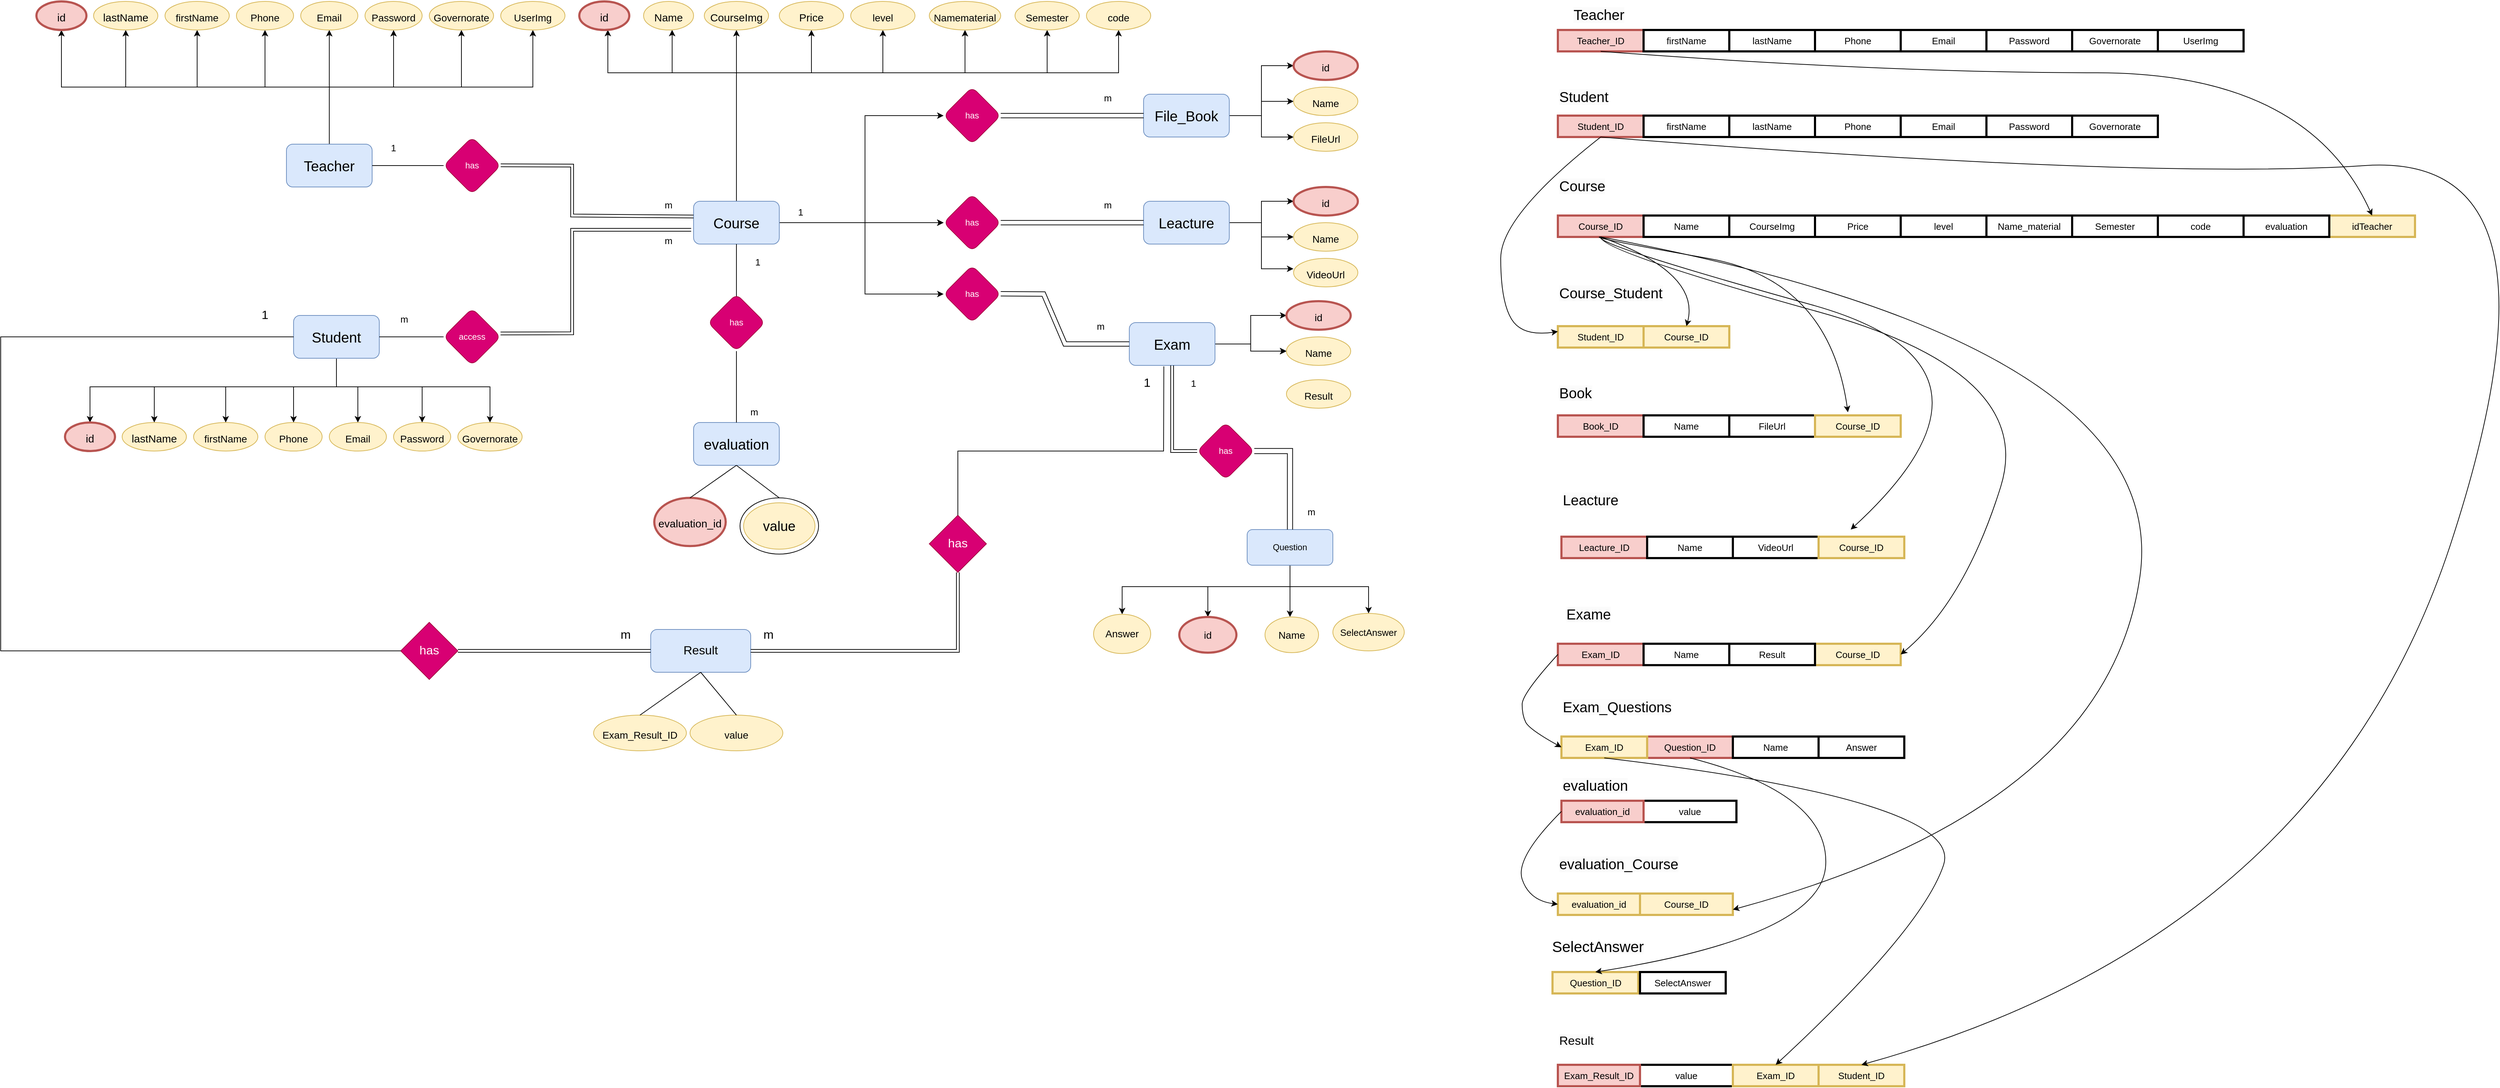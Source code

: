 <mxfile version="20.8.10" type="device"><diagram name="Page-1" id="xT8MXK988y4iJFmzJqYd"><mxGraphModel dx="4994" dy="2456" grid="1" gridSize="10" guides="1" tooltips="1" connect="1" arrows="1" fold="1" page="1" pageScale="1" pageWidth="850" pageHeight="1100" math="0" shadow="0"><root><mxCell id="0"/><mxCell id="1" parent="0"/><mxCell id="ow-f0Dl8LCOOaRB5m_nG-35" style="edgeStyle=orthogonalEdgeStyle;rounded=0;orthogonalLoop=1;jettySize=auto;html=1;entryX=0.5;entryY=1;entryDx=0;entryDy=0;fontSize=15;" parent="1" source="ow-f0Dl8LCOOaRB5m_nG-1" target="ow-f0Dl8LCOOaRB5m_nG-32" edge="1"><mxGeometry relative="1" as="geometry"><Array as="points"><mxPoint x="-20" y="190"/><mxPoint x="-395" y="190"/></Array></mxGeometry></mxCell><mxCell id="ow-f0Dl8LCOOaRB5m_nG-36" style="edgeStyle=orthogonalEdgeStyle;rounded=0;orthogonalLoop=1;jettySize=auto;html=1;entryX=0.5;entryY=1;entryDx=0;entryDy=0;fontSize=15;" parent="1" source="ow-f0Dl8LCOOaRB5m_nG-1" target="ow-f0Dl8LCOOaRB5m_nG-27" edge="1"><mxGeometry relative="1" as="geometry"><Array as="points"><mxPoint x="-20" y="190"/><mxPoint x="-305" y="190"/></Array></mxGeometry></mxCell><mxCell id="ow-f0Dl8LCOOaRB5m_nG-37" style="edgeStyle=orthogonalEdgeStyle;rounded=0;orthogonalLoop=1;jettySize=auto;html=1;entryX=0.5;entryY=1;entryDx=0;entryDy=0;fontSize=15;" parent="1" source="ow-f0Dl8LCOOaRB5m_nG-1" target="ow-f0Dl8LCOOaRB5m_nG-28" edge="1"><mxGeometry relative="1" as="geometry"><Array as="points"><mxPoint x="-20" y="190"/><mxPoint x="-205" y="190"/></Array></mxGeometry></mxCell><mxCell id="ow-f0Dl8LCOOaRB5m_nG-38" style="edgeStyle=orthogonalEdgeStyle;rounded=0;orthogonalLoop=1;jettySize=auto;html=1;entryX=0.5;entryY=1;entryDx=0;entryDy=0;fontSize=15;" parent="1" source="ow-f0Dl8LCOOaRB5m_nG-1" target="ow-f0Dl8LCOOaRB5m_nG-29" edge="1"><mxGeometry relative="1" as="geometry"><Array as="points"><mxPoint x="-20" y="190"/><mxPoint x="-110" y="190"/></Array></mxGeometry></mxCell><mxCell id="ow-f0Dl8LCOOaRB5m_nG-39" style="edgeStyle=orthogonalEdgeStyle;rounded=0;orthogonalLoop=1;jettySize=auto;html=1;entryX=0.5;entryY=1;entryDx=0;entryDy=0;fontSize=15;" parent="1" source="ow-f0Dl8LCOOaRB5m_nG-1" target="ow-f0Dl8LCOOaRB5m_nG-30" edge="1"><mxGeometry relative="1" as="geometry"/></mxCell><mxCell id="ow-f0Dl8LCOOaRB5m_nG-40" style="edgeStyle=orthogonalEdgeStyle;rounded=0;orthogonalLoop=1;jettySize=auto;html=1;entryX=0.5;entryY=1;entryDx=0;entryDy=0;fontSize=15;" parent="1" source="ow-f0Dl8LCOOaRB5m_nG-1" target="ow-f0Dl8LCOOaRB5m_nG-31" edge="1"><mxGeometry relative="1" as="geometry"/></mxCell><mxCell id="ow-f0Dl8LCOOaRB5m_nG-41" style="edgeStyle=orthogonalEdgeStyle;rounded=0;orthogonalLoop=1;jettySize=auto;html=1;fontSize=15;" parent="1" source="ow-f0Dl8LCOOaRB5m_nG-1" target="ow-f0Dl8LCOOaRB5m_nG-33" edge="1"><mxGeometry relative="1" as="geometry"><Array as="points"><mxPoint x="-20" y="190"/><mxPoint x="165" y="190"/></Array></mxGeometry></mxCell><mxCell id="ow-f0Dl8LCOOaRB5m_nG-157" style="edgeStyle=orthogonalEdgeStyle;rounded=0;orthogonalLoop=1;jettySize=auto;html=1;fontSize=13;" parent="1" source="ow-f0Dl8LCOOaRB5m_nG-1" target="ow-f0Dl8LCOOaRB5m_nG-156" edge="1"><mxGeometry relative="1" as="geometry"><Array as="points"><mxPoint x="-20" y="190"/><mxPoint x="265" y="190"/></Array></mxGeometry></mxCell><mxCell id="ow-f0Dl8LCOOaRB5m_nG-1" value="&lt;font style=&quot;font-size: 20px;&quot;&gt;Teacher&lt;/font&gt;" style="rounded=1;whiteSpace=wrap;html=1;fillColor=#dae8fc;strokeColor=#6c8ebf;" parent="1" vertex="1"><mxGeometry x="-80" y="270" width="120" height="60" as="geometry"/></mxCell><mxCell id="ow-f0Dl8LCOOaRB5m_nG-51" style="edgeStyle=orthogonalEdgeStyle;rounded=0;orthogonalLoop=1;jettySize=auto;html=1;fontSize=15;" parent="1" source="ow-f0Dl8LCOOaRB5m_nG-2" target="ow-f0Dl8LCOOaRB5m_nG-48" edge="1"><mxGeometry relative="1" as="geometry"><Array as="points"><mxPoint x="-10" y="610"/><mxPoint x="-355" y="610"/></Array></mxGeometry></mxCell><mxCell id="ow-f0Dl8LCOOaRB5m_nG-52" style="edgeStyle=orthogonalEdgeStyle;rounded=0;orthogonalLoop=1;jettySize=auto;html=1;fontSize=15;" parent="1" source="ow-f0Dl8LCOOaRB5m_nG-2" target="ow-f0Dl8LCOOaRB5m_nG-43" edge="1"><mxGeometry relative="1" as="geometry"><Array as="points"><mxPoint x="-10" y="610"/><mxPoint x="-265" y="610"/></Array></mxGeometry></mxCell><mxCell id="ow-f0Dl8LCOOaRB5m_nG-53" style="edgeStyle=orthogonalEdgeStyle;rounded=0;orthogonalLoop=1;jettySize=auto;html=1;entryX=0.5;entryY=0;entryDx=0;entryDy=0;fontSize=15;" parent="1" source="ow-f0Dl8LCOOaRB5m_nG-2" target="ow-f0Dl8LCOOaRB5m_nG-44" edge="1"><mxGeometry relative="1" as="geometry"><Array as="points"><mxPoint x="-10" y="610"/><mxPoint x="-165" y="610"/></Array></mxGeometry></mxCell><mxCell id="ow-f0Dl8LCOOaRB5m_nG-54" style="edgeStyle=orthogonalEdgeStyle;rounded=0;orthogonalLoop=1;jettySize=auto;html=1;fontSize=15;" parent="1" source="ow-f0Dl8LCOOaRB5m_nG-2" target="ow-f0Dl8LCOOaRB5m_nG-45" edge="1"><mxGeometry relative="1" as="geometry"><Array as="points"><mxPoint x="-10" y="610"/><mxPoint x="-70" y="610"/></Array></mxGeometry></mxCell><mxCell id="ow-f0Dl8LCOOaRB5m_nG-55" style="edgeStyle=orthogonalEdgeStyle;rounded=0;orthogonalLoop=1;jettySize=auto;html=1;entryX=0.5;entryY=0;entryDx=0;entryDy=0;fontSize=15;" parent="1" source="ow-f0Dl8LCOOaRB5m_nG-2" target="ow-f0Dl8LCOOaRB5m_nG-46" edge="1"><mxGeometry relative="1" as="geometry"><Array as="points"><mxPoint x="-10" y="610"/><mxPoint x="20" y="610"/></Array></mxGeometry></mxCell><mxCell id="ow-f0Dl8LCOOaRB5m_nG-56" style="edgeStyle=orthogonalEdgeStyle;rounded=0;orthogonalLoop=1;jettySize=auto;html=1;fontSize=15;" parent="1" source="ow-f0Dl8LCOOaRB5m_nG-2" target="ow-f0Dl8LCOOaRB5m_nG-47" edge="1"><mxGeometry relative="1" as="geometry"><Array as="points"><mxPoint x="-10" y="610"/><mxPoint x="110" y="610"/></Array></mxGeometry></mxCell><mxCell id="ow-f0Dl8LCOOaRB5m_nG-57" style="edgeStyle=orthogonalEdgeStyle;rounded=0;orthogonalLoop=1;jettySize=auto;html=1;entryX=0.5;entryY=0;entryDx=0;entryDy=0;fontSize=15;" parent="1" source="ow-f0Dl8LCOOaRB5m_nG-2" target="ow-f0Dl8LCOOaRB5m_nG-49" edge="1"><mxGeometry relative="1" as="geometry"><Array as="points"><mxPoint x="-10" y="610"/><mxPoint x="205" y="610"/></Array></mxGeometry></mxCell><mxCell id="ow-f0Dl8LCOOaRB5m_nG-2" value="&lt;font style=&quot;font-size: 20px;&quot;&gt;Student&lt;/font&gt;" style="rounded=1;whiteSpace=wrap;html=1;fillColor=#dae8fc;strokeColor=#6c8ebf;" parent="1" vertex="1"><mxGeometry x="-70" y="510" width="120" height="60" as="geometry"/></mxCell><mxCell id="ow-f0Dl8LCOOaRB5m_nG-79" style="edgeStyle=orthogonalEdgeStyle;rounded=0;orthogonalLoop=1;jettySize=auto;html=1;fontSize=14;" parent="1" source="ow-f0Dl8LCOOaRB5m_nG-3" target="ow-f0Dl8LCOOaRB5m_nG-76" edge="1"><mxGeometry relative="1" as="geometry"/></mxCell><mxCell id="ow-f0Dl8LCOOaRB5m_nG-80" style="edgeStyle=orthogonalEdgeStyle;rounded=0;orthogonalLoop=1;jettySize=auto;html=1;entryX=0;entryY=0.5;entryDx=0;entryDy=0;fontSize=14;" parent="1" source="ow-f0Dl8LCOOaRB5m_nG-3" target="ow-f0Dl8LCOOaRB5m_nG-77" edge="1"><mxGeometry relative="1" as="geometry"/></mxCell><mxCell id="ow-f0Dl8LCOOaRB5m_nG-81" style="edgeStyle=orthogonalEdgeStyle;rounded=0;orthogonalLoop=1;jettySize=auto;html=1;entryX=-0.003;entryY=0.366;entryDx=0;entryDy=0;entryPerimeter=0;fontSize=14;" parent="1" source="ow-f0Dl8LCOOaRB5m_nG-3" target="ow-f0Dl8LCOOaRB5m_nG-78" edge="1"><mxGeometry relative="1" as="geometry"/></mxCell><mxCell id="ow-f0Dl8LCOOaRB5m_nG-3" value="&lt;font style=&quot;font-size: 20px;&quot;&gt;Leacture&lt;/font&gt;" style="rounded=1;whiteSpace=wrap;html=1;fillColor=#dae8fc;strokeColor=#6c8ebf;" parent="1" vertex="1"><mxGeometry x="1120" y="350" width="120" height="60" as="geometry"/></mxCell><mxCell id="ow-f0Dl8LCOOaRB5m_nG-90" style="edgeStyle=orthogonalEdgeStyle;rounded=0;orthogonalLoop=1;jettySize=auto;html=1;fontSize=14;" parent="1" source="ow-f0Dl8LCOOaRB5m_nG-4" target="ow-f0Dl8LCOOaRB5m_nG-88" edge="1"><mxGeometry relative="1" as="geometry"/></mxCell><mxCell id="ow-f0Dl8LCOOaRB5m_nG-91" style="edgeStyle=orthogonalEdgeStyle;rounded=0;orthogonalLoop=1;jettySize=auto;html=1;entryX=0;entryY=0.5;entryDx=0;entryDy=0;fontSize=14;" parent="1" source="ow-f0Dl8LCOOaRB5m_nG-4" target="ow-f0Dl8LCOOaRB5m_nG-89" edge="1"><mxGeometry relative="1" as="geometry"/></mxCell><mxCell id="ow-f0Dl8LCOOaRB5m_nG-97" value="" style="edgeStyle=orthogonalEdgeStyle;rounded=0;orthogonalLoop=1;jettySize=auto;html=1;fontSize=14;" parent="1" source="ow-f0Dl8LCOOaRB5m_nG-4" target="ow-f0Dl8LCOOaRB5m_nG-89" edge="1"><mxGeometry relative="1" as="geometry"/></mxCell><mxCell id="ow-f0Dl8LCOOaRB5m_nG-98" value="" style="edgeStyle=orthogonalEdgeStyle;rounded=0;orthogonalLoop=1;jettySize=auto;html=1;fontSize=14;" parent="1" source="ow-f0Dl8LCOOaRB5m_nG-4" target="ow-f0Dl8LCOOaRB5m_nG-89" edge="1"><mxGeometry relative="1" as="geometry"/></mxCell><mxCell id="ow-f0Dl8LCOOaRB5m_nG-4" value="&lt;font style=&quot;font-size: 20px;&quot;&gt;Exam&lt;/font&gt;" style="rounded=1;whiteSpace=wrap;html=1;fillColor=#dae8fc;strokeColor=#6c8ebf;" parent="1" vertex="1"><mxGeometry x="1100" y="520" width="120" height="60" as="geometry"/></mxCell><mxCell id="ow-f0Dl8LCOOaRB5m_nG-85" style="edgeStyle=orthogonalEdgeStyle;rounded=0;orthogonalLoop=1;jettySize=auto;html=1;entryX=0;entryY=0.5;entryDx=0;entryDy=0;fontSize=14;" parent="1" source="ow-f0Dl8LCOOaRB5m_nG-5" target="ow-f0Dl8LCOOaRB5m_nG-82" edge="1"><mxGeometry relative="1" as="geometry"/></mxCell><mxCell id="ow-f0Dl8LCOOaRB5m_nG-86" style="edgeStyle=orthogonalEdgeStyle;rounded=0;orthogonalLoop=1;jettySize=auto;html=1;fontSize=14;" parent="1" source="ow-f0Dl8LCOOaRB5m_nG-5" target="ow-f0Dl8LCOOaRB5m_nG-83" edge="1"><mxGeometry relative="1" as="geometry"/></mxCell><mxCell id="ow-f0Dl8LCOOaRB5m_nG-87" style="edgeStyle=orthogonalEdgeStyle;rounded=0;orthogonalLoop=1;jettySize=auto;html=1;fontSize=14;" parent="1" source="ow-f0Dl8LCOOaRB5m_nG-5" target="ow-f0Dl8LCOOaRB5m_nG-84" edge="1"><mxGeometry relative="1" as="geometry"/></mxCell><mxCell id="ow-f0Dl8LCOOaRB5m_nG-5" value="&lt;font style=&quot;font-size: 20px;&quot;&gt;File_Book&lt;/font&gt;" style="rounded=1;whiteSpace=wrap;html=1;fillColor=#dae8fc;strokeColor=#6c8ebf;" parent="1" vertex="1"><mxGeometry x="1120" y="200" width="120" height="60" as="geometry"/></mxCell><mxCell id="ow-f0Dl8LCOOaRB5m_nG-16" value="" style="edgeStyle=orthogonalEdgeStyle;rounded=0;orthogonalLoop=1;jettySize=auto;html=1;fontSize=20;" parent="1" source="ow-f0Dl8LCOOaRB5m_nG-6" target="ow-f0Dl8LCOOaRB5m_nG-15" edge="1"><mxGeometry relative="1" as="geometry"><Array as="points"><mxPoint x="730" y="380"/><mxPoint x="730" y="230"/></Array></mxGeometry></mxCell><mxCell id="ow-f0Dl8LCOOaRB5m_nG-19" value="" style="edgeStyle=orthogonalEdgeStyle;rounded=0;orthogonalLoop=1;jettySize=auto;html=1;fontSize=20;" parent="1" source="ow-f0Dl8LCOOaRB5m_nG-6" target="ow-f0Dl8LCOOaRB5m_nG-18" edge="1"><mxGeometry relative="1" as="geometry"/></mxCell><mxCell id="ow-f0Dl8LCOOaRB5m_nG-21" value="" style="edgeStyle=orthogonalEdgeStyle;rounded=0;orthogonalLoop=1;jettySize=auto;html=1;fontSize=20;" parent="1" source="ow-f0Dl8LCOOaRB5m_nG-6" target="ow-f0Dl8LCOOaRB5m_nG-18" edge="1"><mxGeometry relative="1" as="geometry"/></mxCell><mxCell id="ow-f0Dl8LCOOaRB5m_nG-24" value="" style="edgeStyle=orthogonalEdgeStyle;rounded=0;orthogonalLoop=1;jettySize=auto;html=1;fontSize=20;" parent="1" source="ow-f0Dl8LCOOaRB5m_nG-6" target="ow-f0Dl8LCOOaRB5m_nG-23" edge="1"><mxGeometry relative="1" as="geometry"><Array as="points"><mxPoint x="730" y="380"/><mxPoint x="730" y="480"/></Array></mxGeometry></mxCell><mxCell id="ow-f0Dl8LCOOaRB5m_nG-60" style="edgeStyle=orthogonalEdgeStyle;rounded=0;orthogonalLoop=1;jettySize=auto;html=1;fontSize=15;" parent="1" source="ow-f0Dl8LCOOaRB5m_nG-6" target="ow-f0Dl8LCOOaRB5m_nG-59" edge="1"><mxGeometry relative="1" as="geometry"><Array as="points"><mxPoint x="550" y="170"/><mxPoint x="370" y="170"/></Array></mxGeometry></mxCell><mxCell id="ow-f0Dl8LCOOaRB5m_nG-64" style="edgeStyle=orthogonalEdgeStyle;rounded=0;orthogonalLoop=1;jettySize=auto;html=1;fontSize=15;" parent="1" source="ow-f0Dl8LCOOaRB5m_nG-6" target="ow-f0Dl8LCOOaRB5m_nG-61" edge="1"><mxGeometry relative="1" as="geometry"><Array as="points"><mxPoint x="550" y="170"/><mxPoint x="460" y="170"/></Array></mxGeometry></mxCell><mxCell id="ow-f0Dl8LCOOaRB5m_nG-67" style="edgeStyle=orthogonalEdgeStyle;rounded=0;orthogonalLoop=1;jettySize=auto;html=1;fontSize=15;" parent="1" source="ow-f0Dl8LCOOaRB5m_nG-6" target="ow-f0Dl8LCOOaRB5m_nG-66" edge="1"><mxGeometry relative="1" as="geometry"><Array as="points"/></mxGeometry></mxCell><mxCell id="ow-f0Dl8LCOOaRB5m_nG-70" style="edgeStyle=orthogonalEdgeStyle;rounded=0;orthogonalLoop=1;jettySize=auto;html=1;fontSize=15;" parent="1" source="ow-f0Dl8LCOOaRB5m_nG-6" target="ow-f0Dl8LCOOaRB5m_nG-69" edge="1"><mxGeometry relative="1" as="geometry"><Array as="points"><mxPoint x="550" y="170"/><mxPoint x="655" y="170"/></Array></mxGeometry></mxCell><mxCell id="aPJNfsB7rq6esYojEMkD-2" style="edgeStyle=orthogonalEdgeStyle;rounded=0;orthogonalLoop=1;jettySize=auto;html=1;entryX=0.5;entryY=1;entryDx=0;entryDy=0;fontSize=20;" parent="1" source="ow-f0Dl8LCOOaRB5m_nG-6" target="ow-f0Dl8LCOOaRB5m_nG-71" edge="1"><mxGeometry relative="1" as="geometry"><Array as="points"><mxPoint x="550" y="170"/><mxPoint x="755" y="170"/></Array></mxGeometry></mxCell><mxCell id="aPJNfsB7rq6esYojEMkD-3" style="edgeStyle=orthogonalEdgeStyle;rounded=0;orthogonalLoop=1;jettySize=auto;html=1;entryX=0.5;entryY=1;entryDx=0;entryDy=0;fontSize=20;" parent="1" source="ow-f0Dl8LCOOaRB5m_nG-6" target="ow-f0Dl8LCOOaRB5m_nG-34" edge="1"><mxGeometry relative="1" as="geometry"><Array as="points"><mxPoint x="550" y="170"/><mxPoint x="870" y="170"/></Array></mxGeometry></mxCell><mxCell id="aPJNfsB7rq6esYojEMkD-4" style="edgeStyle=orthogonalEdgeStyle;rounded=0;orthogonalLoop=1;jettySize=auto;html=1;fontSize=20;" parent="1" source="ow-f0Dl8LCOOaRB5m_nG-6" target="ow-f0Dl8LCOOaRB5m_nG-73" edge="1"><mxGeometry relative="1" as="geometry"><Array as="points"><mxPoint x="550" y="170"/><mxPoint x="985" y="170"/></Array></mxGeometry></mxCell><mxCell id="aPJNfsB7rq6esYojEMkD-5" style="edgeStyle=orthogonalEdgeStyle;rounded=0;orthogonalLoop=1;jettySize=auto;html=1;fontSize=20;" parent="1" source="ow-f0Dl8LCOOaRB5m_nG-6" target="ow-f0Dl8LCOOaRB5m_nG-92" edge="1"><mxGeometry relative="1" as="geometry"><Array as="points"><mxPoint x="550" y="170"/><mxPoint x="1085" y="170"/></Array></mxGeometry></mxCell><mxCell id="ow-f0Dl8LCOOaRB5m_nG-6" value="&lt;font style=&quot;font-size: 20px;&quot;&gt;Course&lt;/font&gt;" style="rounded=1;whiteSpace=wrap;html=1;fillColor=#dae8fc;strokeColor=#6c8ebf;" parent="1" vertex="1"><mxGeometry x="490" y="350" width="120" height="60" as="geometry"/></mxCell><mxCell id="ow-f0Dl8LCOOaRB5m_nG-7" value="has" style="rhombus;whiteSpace=wrap;html=1;rounded=1;fillColor=#d80073;fontColor=#ffffff;strokeColor=#A50040;" parent="1" vertex="1"><mxGeometry x="140" y="260" width="80" height="80" as="geometry"/></mxCell><mxCell id="ow-f0Dl8LCOOaRB5m_nG-10" value="access" style="rhombus;whiteSpace=wrap;html=1;rounded=1;fillColor=#d80073;fontColor=#ffffff;strokeColor=#A50040;" parent="1" vertex="1"><mxGeometry x="140" y="500" width="80" height="80" as="geometry"/></mxCell><mxCell id="ow-f0Dl8LCOOaRB5m_nG-15" value="has" style="rhombus;whiteSpace=wrap;html=1;rounded=1;fillColor=#d80073;fontColor=#ffffff;strokeColor=#A50040;" parent="1" vertex="1"><mxGeometry x="840" y="190" width="80" height="80" as="geometry"/></mxCell><mxCell id="ow-f0Dl8LCOOaRB5m_nG-18" value="has" style="rhombus;whiteSpace=wrap;html=1;rounded=1;fillColor=#d80073;fontColor=#ffffff;strokeColor=#A50040;" parent="1" vertex="1"><mxGeometry x="840" y="340" width="80" height="80" as="geometry"/></mxCell><mxCell id="ow-f0Dl8LCOOaRB5m_nG-23" value="has" style="rhombus;whiteSpace=wrap;html=1;rounded=1;fillColor=#d80073;fontColor=#ffffff;strokeColor=#A50040;" parent="1" vertex="1"><mxGeometry x="840" y="440" width="80" height="80" as="geometry"/></mxCell><mxCell id="ow-f0Dl8LCOOaRB5m_nG-27" value="&lt;font style=&quot;font-size: 15px;&quot;&gt;lastName&lt;/font&gt;" style="ellipse;whiteSpace=wrap;html=1;fontSize=20;fillColor=#fff2cc;strokeColor=#d6b656;" parent="1" vertex="1"><mxGeometry x="-350" y="70" width="90" height="40" as="geometry"/></mxCell><mxCell id="ow-f0Dl8LCOOaRB5m_nG-28" value="&lt;font style=&quot;font-size: 14px;&quot;&gt;firstName&lt;/font&gt;" style="ellipse;whiteSpace=wrap;html=1;fontSize=20;fillColor=#fff2cc;strokeColor=#d6b656;" parent="1" vertex="1"><mxGeometry x="-250" y="70" width="90" height="40" as="geometry"/></mxCell><mxCell id="ow-f0Dl8LCOOaRB5m_nG-29" value="&lt;font style=&quot;font-size: 14px;&quot;&gt;Phone&lt;/font&gt;" style="ellipse;whiteSpace=wrap;html=1;fontSize=20;fillColor=#fff2cc;strokeColor=#d6b656;" parent="1" vertex="1"><mxGeometry x="-150" y="70" width="80" height="40" as="geometry"/></mxCell><mxCell id="ow-f0Dl8LCOOaRB5m_nG-30" value="&lt;font style=&quot;font-size: 14px;&quot;&gt;Email&lt;/font&gt;" style="ellipse;whiteSpace=wrap;html=1;fontSize=20;fillColor=#fff2cc;strokeColor=#d6b656;" parent="1" vertex="1"><mxGeometry x="-60" y="70" width="80" height="40" as="geometry"/></mxCell><mxCell id="ow-f0Dl8LCOOaRB5m_nG-31" value="&lt;font style=&quot;font-size: 14px;&quot;&gt;Password&lt;/font&gt;" style="ellipse;whiteSpace=wrap;html=1;fontSize=20;fillColor=#fff2cc;strokeColor=#d6b656;" parent="1" vertex="1"><mxGeometry x="30" y="70" width="80" height="40" as="geometry"/></mxCell><mxCell id="ow-f0Dl8LCOOaRB5m_nG-32" value="&lt;font style=&quot;font-size: 15px;&quot;&gt;id&lt;/font&gt;" style="ellipse;whiteSpace=wrap;html=1;fontSize=20;strokeWidth=3;fillColor=#f8cecc;strokeColor=#b85450;" parent="1" vertex="1"><mxGeometry x="-430" y="70" width="70" height="40" as="geometry"/></mxCell><mxCell id="ow-f0Dl8LCOOaRB5m_nG-33" value="&lt;font style=&quot;font-size: 14px;&quot;&gt;Governorate&lt;/font&gt;" style="ellipse;whiteSpace=wrap;html=1;fontSize=20;fillColor=#fff2cc;strokeColor=#d6b656;" parent="1" vertex="1"><mxGeometry x="120" y="70" width="90" height="40" as="geometry"/></mxCell><mxCell id="ow-f0Dl8LCOOaRB5m_nG-34" value="&lt;font style=&quot;font-size: 14px;&quot;&gt;Namematerial&lt;/font&gt;" style="ellipse;whiteSpace=wrap;html=1;fontSize=20;fillColor=#fff2cc;strokeColor=#d6b656;" parent="1" vertex="1"><mxGeometry x="820" y="70" width="100" height="40" as="geometry"/></mxCell><mxCell id="ow-f0Dl8LCOOaRB5m_nG-43" value="&lt;font style=&quot;font-size: 15px;&quot;&gt;lastName&lt;/font&gt;" style="ellipse;whiteSpace=wrap;html=1;fontSize=20;fillColor=#fff2cc;strokeColor=#d6b656;" parent="1" vertex="1"><mxGeometry x="-310" y="660" width="90" height="40" as="geometry"/></mxCell><mxCell id="ow-f0Dl8LCOOaRB5m_nG-44" value="&lt;font style=&quot;font-size: 14px;&quot;&gt;firstName&lt;/font&gt;" style="ellipse;whiteSpace=wrap;html=1;fontSize=20;fillColor=#fff2cc;strokeColor=#d6b656;" parent="1" vertex="1"><mxGeometry x="-210" y="660" width="90" height="40" as="geometry"/></mxCell><mxCell id="ow-f0Dl8LCOOaRB5m_nG-45" value="&lt;font style=&quot;font-size: 14px;&quot;&gt;Phone&lt;/font&gt;" style="ellipse;whiteSpace=wrap;html=1;fontSize=20;fillColor=#fff2cc;strokeColor=#d6b656;" parent="1" vertex="1"><mxGeometry x="-110" y="660" width="80" height="40" as="geometry"/></mxCell><mxCell id="ow-f0Dl8LCOOaRB5m_nG-46" value="&lt;font style=&quot;font-size: 14px;&quot;&gt;Email&lt;/font&gt;" style="ellipse;whiteSpace=wrap;html=1;fontSize=20;fillColor=#fff2cc;strokeColor=#d6b656;" parent="1" vertex="1"><mxGeometry x="-20" y="660" width="80" height="40" as="geometry"/></mxCell><mxCell id="ow-f0Dl8LCOOaRB5m_nG-47" value="&lt;font style=&quot;font-size: 14px;&quot;&gt;Password&lt;/font&gt;" style="ellipse;whiteSpace=wrap;html=1;fontSize=20;fillColor=#fff2cc;strokeColor=#d6b656;" parent="1" vertex="1"><mxGeometry x="70" y="660" width="80" height="40" as="geometry"/></mxCell><mxCell id="ow-f0Dl8LCOOaRB5m_nG-48" value="&lt;font style=&quot;font-size: 15px;&quot;&gt;id&lt;/font&gt;" style="ellipse;whiteSpace=wrap;html=1;fontSize=20;strokeWidth=3;fillColor=#f8cecc;strokeColor=#b85450;" parent="1" vertex="1"><mxGeometry x="-390" y="660" width="70" height="40" as="geometry"/></mxCell><mxCell id="ow-f0Dl8LCOOaRB5m_nG-49" value="&lt;font style=&quot;font-size: 14px;&quot;&gt;Governorate&lt;/font&gt;" style="ellipse;whiteSpace=wrap;html=1;fontSize=20;fillColor=#fff2cc;strokeColor=#d6b656;" parent="1" vertex="1"><mxGeometry x="160" y="660" width="90" height="40" as="geometry"/></mxCell><mxCell id="ow-f0Dl8LCOOaRB5m_nG-59" value="&lt;font style=&quot;font-size: 15px;&quot;&gt;id&lt;/font&gt;" style="ellipse;whiteSpace=wrap;html=1;fontSize=20;strokeColor=#b85450;strokeWidth=3;fillColor=#f8cecc;" parent="1" vertex="1"><mxGeometry x="330" y="70" width="70" height="40" as="geometry"/></mxCell><mxCell id="ow-f0Dl8LCOOaRB5m_nG-61" value="&lt;span style=&quot;font-size: 15px;&quot;&gt;Name&lt;/span&gt;" style="ellipse;whiteSpace=wrap;html=1;fontSize=20;fillColor=#fff2cc;strokeColor=#d6b656;" parent="1" vertex="1"><mxGeometry x="420" y="70" width="70" height="40" as="geometry"/></mxCell><mxCell id="ow-f0Dl8LCOOaRB5m_nG-66" value="&lt;span style=&quot;font-size: 15px;&quot;&gt;CourseImg&lt;/span&gt;" style="ellipse;whiteSpace=wrap;html=1;fontSize=20;fillColor=#fff2cc;strokeColor=#d6b656;" parent="1" vertex="1"><mxGeometry x="505" y="70" width="90" height="40" as="geometry"/></mxCell><mxCell id="ow-f0Dl8LCOOaRB5m_nG-69" value="&lt;span style=&quot;font-size: 15px;&quot;&gt;Price&lt;/span&gt;" style="ellipse;whiteSpace=wrap;html=1;fontSize=20;fillColor=#fff2cc;strokeColor=#d6b656;" parent="1" vertex="1"><mxGeometry x="610" y="70" width="90" height="40" as="geometry"/></mxCell><mxCell id="ow-f0Dl8LCOOaRB5m_nG-71" value="&lt;font style=&quot;font-size: 14px;&quot;&gt;level&lt;/font&gt;" style="ellipse;whiteSpace=wrap;html=1;fontSize=20;fillColor=#fff2cc;strokeColor=#d6b656;" parent="1" vertex="1"><mxGeometry x="710" y="70" width="90" height="40" as="geometry"/></mxCell><mxCell id="ow-f0Dl8LCOOaRB5m_nG-73" value="&lt;font style=&quot;font-size: 14px;&quot;&gt;Semester&lt;/font&gt;" style="ellipse;whiteSpace=wrap;html=1;fontSize=20;fillColor=#fff2cc;strokeColor=#d6b656;" parent="1" vertex="1"><mxGeometry x="940" y="70" width="90" height="40" as="geometry"/></mxCell><mxCell id="ow-f0Dl8LCOOaRB5m_nG-76" value="&lt;span style=&quot;font-size: 14px;&quot;&gt;id&lt;/span&gt;" style="ellipse;whiteSpace=wrap;html=1;fontSize=20;strokeWidth=3;fillColor=#f8cecc;strokeColor=#b85450;" parent="1" vertex="1"><mxGeometry x="1330" y="330" width="90" height="40" as="geometry"/></mxCell><mxCell id="ow-f0Dl8LCOOaRB5m_nG-77" value="&lt;span style=&quot;font-size: 14px;&quot;&gt;Name&lt;/span&gt;" style="ellipse;whiteSpace=wrap;html=1;fontSize=20;fillColor=#fff2cc;strokeColor=#d6b656;" parent="1" vertex="1"><mxGeometry x="1330" y="380" width="90" height="40" as="geometry"/></mxCell><mxCell id="ow-f0Dl8LCOOaRB5m_nG-78" value="&lt;span style=&quot;font-size: 14px;&quot;&gt;VideoUrl&lt;/span&gt;" style="ellipse;whiteSpace=wrap;html=1;fontSize=20;fillColor=#fff2cc;strokeColor=#d6b656;" parent="1" vertex="1"><mxGeometry x="1330" y="430" width="90" height="40" as="geometry"/></mxCell><mxCell id="ow-f0Dl8LCOOaRB5m_nG-82" value="&lt;span style=&quot;font-size: 14px;&quot;&gt;id&lt;/span&gt;" style="ellipse;whiteSpace=wrap;html=1;fontSize=20;strokeWidth=3;fillColor=#f8cecc;strokeColor=#b85450;" parent="1" vertex="1"><mxGeometry x="1330" y="140" width="90" height="40" as="geometry"/></mxCell><mxCell id="ow-f0Dl8LCOOaRB5m_nG-83" value="&lt;span style=&quot;font-size: 14px;&quot;&gt;Name&lt;/span&gt;" style="ellipse;whiteSpace=wrap;html=1;fontSize=20;fillColor=#fff2cc;strokeColor=#d6b656;" parent="1" vertex="1"><mxGeometry x="1330" y="190" width="90" height="40" as="geometry"/></mxCell><mxCell id="ow-f0Dl8LCOOaRB5m_nG-84" value="&lt;span style=&quot;font-size: 14px;&quot;&gt;FileUrl&lt;/span&gt;" style="ellipse;whiteSpace=wrap;html=1;fontSize=20;fillColor=#fff2cc;strokeColor=#d6b656;" parent="1" vertex="1"><mxGeometry x="1330" y="240" width="90" height="40" as="geometry"/></mxCell><mxCell id="ow-f0Dl8LCOOaRB5m_nG-88" value="&lt;span style=&quot;font-size: 14px;&quot;&gt;id&lt;/span&gt;" style="ellipse;whiteSpace=wrap;html=1;fontSize=20;strokeWidth=3;fillColor=#f8cecc;strokeColor=#b85450;" parent="1" vertex="1"><mxGeometry x="1320" y="490" width="90" height="40" as="geometry"/></mxCell><mxCell id="ow-f0Dl8LCOOaRB5m_nG-89" value="&lt;span style=&quot;font-size: 14px;&quot;&gt;Name&lt;/span&gt;" style="ellipse;whiteSpace=wrap;html=1;fontSize=20;fillColor=#fff2cc;strokeColor=#d6b656;" parent="1" vertex="1"><mxGeometry x="1320" y="540" width="90" height="40" as="geometry"/></mxCell><mxCell id="ow-f0Dl8LCOOaRB5m_nG-92" value="&lt;font style=&quot;font-size: 14px;&quot;&gt;code&lt;/font&gt;" style="ellipse;whiteSpace=wrap;html=1;fontSize=20;fillColor=#fff2cc;strokeColor=#d6b656;" parent="1" vertex="1"><mxGeometry x="1040" y="70" width="90" height="40" as="geometry"/></mxCell><mxCell id="ow-f0Dl8LCOOaRB5m_nG-99" value="has" style="rhombus;whiteSpace=wrap;html=1;rounded=1;fillColor=#d80073;fontColor=#ffffff;strokeColor=#A50040;" parent="1" vertex="1"><mxGeometry x="1195" y="660" width="80" height="80" as="geometry"/></mxCell><mxCell id="ow-f0Dl8LCOOaRB5m_nG-103" style="edgeStyle=orthogonalEdgeStyle;rounded=0;orthogonalLoop=1;jettySize=auto;html=1;fontSize=14;" parent="1" source="ow-f0Dl8LCOOaRB5m_nG-101" target="ow-f0Dl8LCOOaRB5m_nG-104" edge="1"><mxGeometry relative="1" as="geometry"><mxPoint x="875" y="870" as="targetPoint"/><Array as="points"><mxPoint x="1325" y="890"/><mxPoint x="1210" y="890"/></Array></mxGeometry></mxCell><mxCell id="ow-f0Dl8LCOOaRB5m_nG-108" style="edgeStyle=orthogonalEdgeStyle;rounded=0;orthogonalLoop=1;jettySize=auto;html=1;fontSize=14;" parent="1" source="ow-f0Dl8LCOOaRB5m_nG-101" target="ow-f0Dl8LCOOaRB5m_nG-109" edge="1"><mxGeometry relative="1" as="geometry"><mxPoint x="1135" y="910" as="targetPoint"/><Array as="points"><mxPoint x="1325" y="910"/><mxPoint x="1325" y="910"/></Array></mxGeometry></mxCell><mxCell id="ow-f0Dl8LCOOaRB5m_nG-110" style="edgeStyle=orthogonalEdgeStyle;rounded=0;orthogonalLoop=1;jettySize=auto;html=1;fontSize=14;" parent="1" source="ow-f0Dl8LCOOaRB5m_nG-101" target="ow-f0Dl8LCOOaRB5m_nG-111" edge="1"><mxGeometry relative="1" as="geometry"><mxPoint x="945" y="920" as="targetPoint"/><Array as="points"><mxPoint x="1325" y="890"/><mxPoint x="1090" y="890"/></Array></mxGeometry></mxCell><mxCell id="aPJNfsB7rq6esYojEMkD-29" style="edgeStyle=orthogonalEdgeStyle;rounded=0;orthogonalLoop=1;jettySize=auto;html=1;entryX=0.5;entryY=0;entryDx=0;entryDy=0;fontSize=15;" parent="1" source="ow-f0Dl8LCOOaRB5m_nG-101" target="ow-f0Dl8LCOOaRB5m_nG-112" edge="1"><mxGeometry relative="1" as="geometry"><Array as="points"><mxPoint x="1325" y="890"/><mxPoint x="1435" y="890"/></Array></mxGeometry></mxCell><mxCell id="ow-f0Dl8LCOOaRB5m_nG-101" value="Question" style="whiteSpace=wrap;html=1;rounded=1;fillColor=#dae8fc;strokeColor=#6c8ebf;" parent="1" vertex="1"><mxGeometry x="1265" y="810" width="120" height="50" as="geometry"/></mxCell><mxCell id="ow-f0Dl8LCOOaRB5m_nG-104" value="id" style="ellipse;whiteSpace=wrap;html=1;fontSize=14;strokeWidth=3;fillColor=#f8cecc;strokeColor=#b85450;" parent="1" vertex="1"><mxGeometry x="1170" y="932.5" width="80" height="50" as="geometry"/></mxCell><mxCell id="ow-f0Dl8LCOOaRB5m_nG-109" value="Name" style="ellipse;whiteSpace=wrap;html=1;fontSize=14;fillColor=#fff2cc;strokeColor=#d6b656;" parent="1" vertex="1"><mxGeometry x="1290" y="932.5" width="75" height="50" as="geometry"/></mxCell><mxCell id="ow-f0Dl8LCOOaRB5m_nG-111" value="Answer" style="ellipse;whiteSpace=wrap;html=1;fontSize=14;fillColor=#fff2cc;strokeColor=#d6b656;" parent="1" vertex="1"><mxGeometry x="1050" y="928.75" width="80" height="55" as="geometry"/></mxCell><mxCell id="ow-f0Dl8LCOOaRB5m_nG-112" value="&lt;font style=&quot;font-size: 13px;&quot;&gt;SelectAnswer&lt;/font&gt;" style="ellipse;whiteSpace=wrap;html=1;fontSize=14;fillColor=#fff2cc;strokeColor=#d6b656;" parent="1" vertex="1"><mxGeometry x="1385" y="927.5" width="100" height="52.5" as="geometry"/></mxCell><mxCell id="ow-f0Dl8LCOOaRB5m_nG-120" value="1" style="text;html=1;strokeColor=none;fillColor=none;align=center;verticalAlign=middle;whiteSpace=wrap;rounded=0;fontSize=13;" parent="1" vertex="1"><mxGeometry x="40" y="260" width="60" height="30" as="geometry"/></mxCell><mxCell id="ow-f0Dl8LCOOaRB5m_nG-121" value="m" style="text;html=1;strokeColor=none;fillColor=none;align=center;verticalAlign=middle;whiteSpace=wrap;rounded=0;fontSize=13;" parent="1" vertex="1"><mxGeometry x="430" y="340" width="50" height="30" as="geometry"/></mxCell><mxCell id="ow-f0Dl8LCOOaRB5m_nG-122" value="m" style="text;html=1;strokeColor=none;fillColor=none;align=center;verticalAlign=middle;whiteSpace=wrap;rounded=0;fontSize=13;" parent="1" vertex="1"><mxGeometry x="430" y="390" width="50" height="30" as="geometry"/></mxCell><mxCell id="ow-f0Dl8LCOOaRB5m_nG-123" value="m" style="text;html=1;strokeColor=none;fillColor=none;align=center;verticalAlign=middle;whiteSpace=wrap;rounded=0;fontSize=13;" parent="1" vertex="1"><mxGeometry x="60" y="500" width="50" height="30" as="geometry"/></mxCell><mxCell id="ow-f0Dl8LCOOaRB5m_nG-124" value="1" style="text;html=1;strokeColor=none;fillColor=none;align=center;verticalAlign=middle;whiteSpace=wrap;rounded=0;fontSize=13;" parent="1" vertex="1"><mxGeometry x="610" y="350" width="60" height="30" as="geometry"/></mxCell><mxCell id="ow-f0Dl8LCOOaRB5m_nG-125" value="m" style="text;html=1;strokeColor=none;fillColor=none;align=center;verticalAlign=middle;whiteSpace=wrap;rounded=0;fontSize=13;" parent="1" vertex="1"><mxGeometry x="1040" y="190" width="60" height="30" as="geometry"/></mxCell><mxCell id="ow-f0Dl8LCOOaRB5m_nG-126" value="m" style="text;html=1;strokeColor=none;fillColor=none;align=center;verticalAlign=middle;whiteSpace=wrap;rounded=0;fontSize=13;" parent="1" vertex="1"><mxGeometry x="1040" y="340" width="60" height="30" as="geometry"/></mxCell><mxCell id="ow-f0Dl8LCOOaRB5m_nG-127" value="m" style="text;html=1;strokeColor=none;fillColor=none;align=center;verticalAlign=middle;whiteSpace=wrap;rounded=0;fontSize=13;" parent="1" vertex="1"><mxGeometry x="1030" y="510" width="60" height="30" as="geometry"/></mxCell><mxCell id="ow-f0Dl8LCOOaRB5m_nG-128" value="1" style="text;html=1;strokeColor=none;fillColor=none;align=center;verticalAlign=middle;whiteSpace=wrap;rounded=0;fontSize=13;" parent="1" vertex="1"><mxGeometry x="1160" y="590" width="60" height="30" as="geometry"/></mxCell><mxCell id="ow-f0Dl8LCOOaRB5m_nG-129" value="m" style="text;html=1;strokeColor=none;fillColor=none;align=center;verticalAlign=middle;whiteSpace=wrap;rounded=0;fontSize=13;" parent="1" vertex="1"><mxGeometry x="1325" y="770" width="60" height="30" as="geometry"/></mxCell><mxCell id="ow-f0Dl8LCOOaRB5m_nG-130" value="" style="endArrow=none;html=1;rounded=0;fontSize=13;exitX=1;exitY=0.5;exitDx=0;exitDy=0;entryX=0;entryY=0.5;entryDx=0;entryDy=0;" parent="1" source="ow-f0Dl8LCOOaRB5m_nG-1" target="ow-f0Dl8LCOOaRB5m_nG-7" edge="1"><mxGeometry width="50" height="50" relative="1" as="geometry"><mxPoint x="250" y="280" as="sourcePoint"/><mxPoint x="300" y="230" as="targetPoint"/></mxGeometry></mxCell><mxCell id="ow-f0Dl8LCOOaRB5m_nG-131" value="" style="shape=link;html=1;rounded=0;fontSize=13;entryX=-0.001;entryY=0.357;entryDx=0;entryDy=0;entryPerimeter=0;" parent="1" target="ow-f0Dl8LCOOaRB5m_nG-6" edge="1"><mxGeometry width="100" relative="1" as="geometry"><mxPoint x="220" y="299.6" as="sourcePoint"/><mxPoint x="320" y="299.6" as="targetPoint"/><Array as="points"><mxPoint x="320" y="300"/><mxPoint x="320" y="370"/></Array></mxGeometry></mxCell><mxCell id="ow-f0Dl8LCOOaRB5m_nG-132" value="" style="endArrow=none;html=1;rounded=0;fontSize=13;exitX=1;exitY=0.5;exitDx=0;exitDy=0;" parent="1" edge="1"><mxGeometry width="50" height="50" relative="1" as="geometry"><mxPoint x="50" y="540" as="sourcePoint"/><mxPoint x="140" y="540" as="targetPoint"/></mxGeometry></mxCell><mxCell id="ow-f0Dl8LCOOaRB5m_nG-133" value="" style="shape=link;html=1;rounded=0;fontSize=13;entryX=-0.028;entryY=0.666;entryDx=0;entryDy=0;entryPerimeter=0;exitX=0.997;exitY=0.441;exitDx=0;exitDy=0;exitPerimeter=0;" parent="1" source="ow-f0Dl8LCOOaRB5m_nG-10" target="ow-f0Dl8LCOOaRB5m_nG-6" edge="1"><mxGeometry width="100" relative="1" as="geometry"><mxPoint x="350" y="390" as="sourcePoint"/><mxPoint x="450" y="390" as="targetPoint"/><Array as="points"><mxPoint x="320" y="535"/><mxPoint x="320" y="520"/><mxPoint x="320" y="390"/></Array></mxGeometry></mxCell><mxCell id="ow-f0Dl8LCOOaRB5m_nG-135" value="" style="shape=link;html=1;rounded=0;fontSize=13;exitX=0.5;exitY=1;exitDx=0;exitDy=0;entryX=0;entryY=0.5;entryDx=0;entryDy=0;" parent="1" source="ow-f0Dl8LCOOaRB5m_nG-4" target="ow-f0Dl8LCOOaRB5m_nG-99" edge="1"><mxGeometry width="100" relative="1" as="geometry"><mxPoint x="1240" y="620" as="sourcePoint"/><mxPoint x="1340" y="620" as="targetPoint"/><Array as="points"><mxPoint x="1160" y="700"/></Array></mxGeometry></mxCell><mxCell id="ow-f0Dl8LCOOaRB5m_nG-136" value="" style="shape=link;html=1;rounded=0;fontSize=13;entryX=0.5;entryY=0;entryDx=0;entryDy=0;width=7.333;" parent="1" source="ow-f0Dl8LCOOaRB5m_nG-99" target="ow-f0Dl8LCOOaRB5m_nG-101" edge="1"><mxGeometry width="100" relative="1" as="geometry"><mxPoint x="1310" y="700" as="sourcePoint"/><mxPoint x="1410" y="700" as="targetPoint"/><Array as="points"><mxPoint x="1325" y="700"/></Array></mxGeometry></mxCell><mxCell id="ow-f0Dl8LCOOaRB5m_nG-137" value="" style="shape=link;html=1;rounded=0;fontSize=13;width=6.25;entryX=0;entryY=0.5;entryDx=0;entryDy=0;" parent="1" target="ow-f0Dl8LCOOaRB5m_nG-5" edge="1"><mxGeometry width="100" relative="1" as="geometry"><mxPoint x="920" y="230" as="sourcePoint"/><mxPoint x="1020" y="230" as="targetPoint"/></mxGeometry></mxCell><mxCell id="ow-f0Dl8LCOOaRB5m_nG-138" value="" style="shape=link;html=1;rounded=0;fontSize=13;width=6.25;entryX=0;entryY=0.5;entryDx=0;entryDy=0;" parent="1" edge="1"><mxGeometry width="100" relative="1" as="geometry"><mxPoint x="920" y="380" as="sourcePoint"/><mxPoint x="1120" y="380" as="targetPoint"/></mxGeometry></mxCell><mxCell id="ow-f0Dl8LCOOaRB5m_nG-139" value="" style="shape=link;html=1;rounded=0;fontSize=13;width=6.25;entryX=0;entryY=0.5;entryDx=0;entryDy=0;" parent="1" target="ow-f0Dl8LCOOaRB5m_nG-4" edge="1"><mxGeometry width="100" relative="1" as="geometry"><mxPoint x="920" y="479.58" as="sourcePoint"/><mxPoint x="1120" y="479.58" as="targetPoint"/><Array as="points"><mxPoint x="980" y="480"/><mxPoint x="1010" y="550"/></Array></mxGeometry></mxCell><mxCell id="ow-f0Dl8LCOOaRB5m_nG-140" value="&lt;span style=&quot;color: rgb(0, 0, 0); font-family: Helvetica; font-size: 20px; font-style: normal; font-variant-ligatures: normal; font-variant-caps: normal; font-weight: 400; letter-spacing: normal; orphans: 2; text-align: center; text-indent: 0px; text-transform: none; widows: 2; word-spacing: 0px; -webkit-text-stroke-width: 0px; background-color: rgb(251, 251, 251); text-decoration-thickness: initial; text-decoration-style: initial; text-decoration-color: initial; float: none; display: inline !important;&quot;&gt;Teacher&lt;/span&gt;" style="text;whiteSpace=wrap;html=1;fontSize=13;" parent="1" vertex="1"><mxGeometry x="1720" y="70" width="100" height="50" as="geometry"/></mxCell><mxCell id="ow-f0Dl8LCOOaRB5m_nG-141" value="Teacher_ID" style="rounded=0;whiteSpace=wrap;html=1;strokeColor=#b85450;strokeWidth=3;fontSize=13;fillColor=#f8cecc;" parent="1" vertex="1"><mxGeometry x="1700" y="110" width="120" height="30" as="geometry"/></mxCell><mxCell id="ow-f0Dl8LCOOaRB5m_nG-142" value="firstName" style="rounded=0;whiteSpace=wrap;html=1;strokeColor=default;strokeWidth=3;fontSize=13;gradientColor=none;" parent="1" vertex="1"><mxGeometry x="1820" y="110" width="120" height="30" as="geometry"/></mxCell><mxCell id="ow-f0Dl8LCOOaRB5m_nG-143" value="lastName" style="rounded=0;whiteSpace=wrap;html=1;strokeColor=default;strokeWidth=3;fontSize=13;gradientColor=none;" parent="1" vertex="1"><mxGeometry x="1940" y="110" width="120" height="30" as="geometry"/></mxCell><mxCell id="ow-f0Dl8LCOOaRB5m_nG-144" value="Phone" style="rounded=0;whiteSpace=wrap;html=1;strokeColor=default;strokeWidth=3;fontSize=13;gradientColor=none;" parent="1" vertex="1"><mxGeometry x="2060" y="110" width="120" height="30" as="geometry"/></mxCell><mxCell id="ow-f0Dl8LCOOaRB5m_nG-145" value="Email" style="rounded=0;whiteSpace=wrap;html=1;strokeColor=default;strokeWidth=3;fontSize=13;gradientColor=none;" parent="1" vertex="1"><mxGeometry x="2180" y="110" width="120" height="30" as="geometry"/></mxCell><mxCell id="ow-f0Dl8LCOOaRB5m_nG-146" value="Password" style="rounded=0;whiteSpace=wrap;html=1;strokeColor=default;strokeWidth=3;fontSize=13;gradientColor=none;" parent="1" vertex="1"><mxGeometry x="2300" y="110" width="120" height="30" as="geometry"/></mxCell><mxCell id="ow-f0Dl8LCOOaRB5m_nG-147" value="Governorate" style="rounded=0;whiteSpace=wrap;html=1;strokeColor=default;strokeWidth=3;fontSize=13;gradientColor=none;" parent="1" vertex="1"><mxGeometry x="2420" y="110" width="120" height="30" as="geometry"/></mxCell><mxCell id="ow-f0Dl8LCOOaRB5m_nG-148" value="&lt;span style=&quot;color: rgb(0, 0, 0); font-family: Helvetica; font-size: 20px; font-style: normal; font-variant-ligatures: normal; font-variant-caps: normal; font-weight: 400; letter-spacing: normal; orphans: 2; text-align: center; text-indent: 0px; text-transform: none; widows: 2; word-spacing: 0px; -webkit-text-stroke-width: 0px; background-color: rgb(251, 251, 251); text-decoration-thickness: initial; text-decoration-style: initial; text-decoration-color: initial; float: none; display: inline !important;&quot;&gt;Student&lt;/span&gt;" style="text;whiteSpace=wrap;html=1;fontSize=13;" parent="1" vertex="1"><mxGeometry x="1700" y="185" width="100" height="50" as="geometry"/></mxCell><mxCell id="ow-f0Dl8LCOOaRB5m_nG-149" value="Student_ID" style="rounded=0;whiteSpace=wrap;html=1;strokeColor=#b85450;strokeWidth=3;fontSize=13;fillColor=#f8cecc;" parent="1" vertex="1"><mxGeometry x="1700" y="230" width="120" height="30" as="geometry"/></mxCell><mxCell id="ow-f0Dl8LCOOaRB5m_nG-150" value="firstName" style="rounded=0;whiteSpace=wrap;html=1;strokeColor=default;strokeWidth=3;fontSize=13;gradientColor=none;" parent="1" vertex="1"><mxGeometry x="1820" y="230" width="120" height="30" as="geometry"/></mxCell><mxCell id="ow-f0Dl8LCOOaRB5m_nG-151" value="lastName" style="rounded=0;whiteSpace=wrap;html=1;strokeColor=default;strokeWidth=3;fontSize=13;gradientColor=none;" parent="1" vertex="1"><mxGeometry x="1940" y="230" width="120" height="30" as="geometry"/></mxCell><mxCell id="ow-f0Dl8LCOOaRB5m_nG-152" value="Phone" style="rounded=0;whiteSpace=wrap;html=1;strokeColor=default;strokeWidth=3;fontSize=13;gradientColor=none;" parent="1" vertex="1"><mxGeometry x="2060" y="230" width="120" height="30" as="geometry"/></mxCell><mxCell id="ow-f0Dl8LCOOaRB5m_nG-153" value="Email" style="rounded=0;whiteSpace=wrap;html=1;strokeColor=default;strokeWidth=3;fontSize=13;gradientColor=none;" parent="1" vertex="1"><mxGeometry x="2180" y="230" width="120" height="30" as="geometry"/></mxCell><mxCell id="ow-f0Dl8LCOOaRB5m_nG-154" value="Password" style="rounded=0;whiteSpace=wrap;html=1;strokeColor=default;strokeWidth=3;fontSize=13;gradientColor=none;" parent="1" vertex="1"><mxGeometry x="2300" y="230" width="120" height="30" as="geometry"/></mxCell><mxCell id="ow-f0Dl8LCOOaRB5m_nG-155" value="Governorate" style="rounded=0;whiteSpace=wrap;html=1;strokeColor=default;strokeWidth=3;fontSize=13;gradientColor=none;" parent="1" vertex="1"><mxGeometry x="2420" y="230" width="120" height="30" as="geometry"/></mxCell><mxCell id="ow-f0Dl8LCOOaRB5m_nG-156" value="&lt;font style=&quot;font-size: 14px;&quot;&gt;UserImg&lt;/font&gt;" style="ellipse;whiteSpace=wrap;html=1;fontSize=20;fillColor=#fff2cc;strokeColor=#d6b656;" parent="1" vertex="1"><mxGeometry x="220" y="70" width="90" height="40" as="geometry"/></mxCell><mxCell id="ow-f0Dl8LCOOaRB5m_nG-158" value="UserImg" style="rounded=0;whiteSpace=wrap;html=1;strokeColor=default;strokeWidth=3;fontSize=13;gradientColor=none;" parent="1" vertex="1"><mxGeometry x="2540" y="110" width="120" height="30" as="geometry"/></mxCell><mxCell id="ow-f0Dl8LCOOaRB5m_nG-159" value="&lt;span style=&quot;color: rgb(0, 0, 0); font-family: Helvetica; font-size: 20px; font-style: normal; font-variant-ligatures: normal; font-variant-caps: normal; font-weight: 400; letter-spacing: normal; orphans: 2; text-align: center; text-indent: 0px; text-transform: none; widows: 2; word-spacing: 0px; -webkit-text-stroke-width: 0px; background-color: rgb(251, 251, 251); text-decoration-thickness: initial; text-decoration-style: initial; text-decoration-color: initial; float: none; display: inline !important;&quot;&gt;Course&lt;/span&gt;" style="text;whiteSpace=wrap;html=1;fontSize=13;" parent="1" vertex="1"><mxGeometry x="1700" y="310" width="100" height="40" as="geometry"/></mxCell><mxCell id="ow-f0Dl8LCOOaRB5m_nG-160" value="Course_ID" style="rounded=0;whiteSpace=wrap;html=1;strokeColor=#b85450;strokeWidth=3;fontSize=13;fillColor=#f8cecc;" parent="1" vertex="1"><mxGeometry x="1700" y="370" width="120" height="30" as="geometry"/></mxCell><mxCell id="ow-f0Dl8LCOOaRB5m_nG-161" value="Name" style="rounded=0;whiteSpace=wrap;html=1;strokeColor=default;strokeWidth=3;fontSize=13;gradientColor=none;" parent="1" vertex="1"><mxGeometry x="1820" y="370" width="120" height="30" as="geometry"/></mxCell><mxCell id="ow-f0Dl8LCOOaRB5m_nG-162" value="CourseImg" style="rounded=0;whiteSpace=wrap;html=1;strokeColor=default;strokeWidth=3;fontSize=13;gradientColor=none;" parent="1" vertex="1"><mxGeometry x="1940" y="370" width="120" height="30" as="geometry"/></mxCell><mxCell id="ow-f0Dl8LCOOaRB5m_nG-163" value="Price" style="rounded=0;whiteSpace=wrap;html=1;strokeColor=default;strokeWidth=3;fontSize=13;gradientColor=none;" parent="1" vertex="1"><mxGeometry x="2060" y="370" width="120" height="30" as="geometry"/></mxCell><mxCell id="ow-f0Dl8LCOOaRB5m_nG-164" value="level" style="rounded=0;whiteSpace=wrap;html=1;strokeColor=default;strokeWidth=3;fontSize=13;gradientColor=none;" parent="1" vertex="1"><mxGeometry x="2180" y="370" width="120" height="30" as="geometry"/></mxCell><mxCell id="ow-f0Dl8LCOOaRB5m_nG-165" value="Name_material" style="rounded=0;whiteSpace=wrap;html=1;strokeColor=default;strokeWidth=3;fontSize=13;gradientColor=none;" parent="1" vertex="1"><mxGeometry x="2300" y="370" width="120" height="30" as="geometry"/></mxCell><mxCell id="ow-f0Dl8LCOOaRB5m_nG-166" value="Semester" style="rounded=0;whiteSpace=wrap;html=1;strokeColor=default;strokeWidth=3;fontSize=13;gradientColor=none;" parent="1" vertex="1"><mxGeometry x="2420" y="370" width="120" height="30" as="geometry"/></mxCell><mxCell id="ow-f0Dl8LCOOaRB5m_nG-167" value="code" style="rounded=0;whiteSpace=wrap;html=1;strokeColor=default;strokeWidth=3;fontSize=13;gradientColor=none;" parent="1" vertex="1"><mxGeometry x="2540" y="370" width="120" height="30" as="geometry"/></mxCell><mxCell id="ow-f0Dl8LCOOaRB5m_nG-168" value="idTeacher" style="rounded=0;whiteSpace=wrap;html=1;strokeColor=#d6b656;strokeWidth=3;fontSize=13;fillColor=#fff2cc;" parent="1" vertex="1"><mxGeometry x="2780" y="370" width="120" height="30" as="geometry"/></mxCell><mxCell id="ow-f0Dl8LCOOaRB5m_nG-171" value="&lt;span style=&quot;color: rgb(0, 0, 0); font-family: Helvetica; font-size: 20px; font-style: normal; font-variant-ligatures: normal; font-variant-caps: normal; font-weight: 400; letter-spacing: normal; orphans: 2; text-align: center; text-indent: 0px; text-transform: none; widows: 2; word-spacing: 0px; -webkit-text-stroke-width: 0px; background-color: rgb(251, 251, 251); text-decoration-thickness: initial; text-decoration-style: initial; text-decoration-color: initial; float: none; display: inline !important;&quot;&gt;Course_Student&lt;/span&gt;" style="text;whiteSpace=wrap;html=1;fontSize=13;" parent="1" vertex="1"><mxGeometry x="1700" y="460" width="160" height="40" as="geometry"/></mxCell><mxCell id="ow-f0Dl8LCOOaRB5m_nG-172" value="Student_ID" style="rounded=0;whiteSpace=wrap;html=1;strokeColor=#d6b656;strokeWidth=3;fontSize=13;fillColor=#fff2cc;" parent="1" vertex="1"><mxGeometry x="1700" y="525" width="120" height="30" as="geometry"/></mxCell><mxCell id="ow-f0Dl8LCOOaRB5m_nG-173" value="Course_ID" style="rounded=0;whiteSpace=wrap;html=1;strokeColor=#d6b656;strokeWidth=3;fontSize=13;fillColor=#fff2cc;" parent="1" vertex="1"><mxGeometry x="1820" y="525" width="120" height="30" as="geometry"/></mxCell><mxCell id="ow-f0Dl8LCOOaRB5m_nG-182" value="" style="curved=1;endArrow=classic;html=1;rounded=0;fontSize=13;exitX=0.5;exitY=1;exitDx=0;exitDy=0;entryX=0;entryY=0.25;entryDx=0;entryDy=0;" parent="1" source="ow-f0Dl8LCOOaRB5m_nG-149" target="ow-f0Dl8LCOOaRB5m_nG-172" edge="1"><mxGeometry width="50" height="50" relative="1" as="geometry"><mxPoint x="2070" y="410" as="sourcePoint"/><mxPoint x="2120" y="360" as="targetPoint"/><Array as="points"><mxPoint x="1620" y="370"/><mxPoint x="1620" y="490"/><mxPoint x="1650" y="540"/></Array></mxGeometry></mxCell><mxCell id="ow-f0Dl8LCOOaRB5m_nG-185" value="" style="curved=1;endArrow=classic;html=1;rounded=0;fontSize=13;exitX=0.5;exitY=1;exitDx=0;exitDy=0;entryX=0.5;entryY=0;entryDx=0;entryDy=0;" parent="1" source="ow-f0Dl8LCOOaRB5m_nG-160" target="ow-f0Dl8LCOOaRB5m_nG-173" edge="1"><mxGeometry width="50" height="50" relative="1" as="geometry"><mxPoint x="1680" y="390" as="sourcePoint"/><mxPoint x="1730" y="340" as="targetPoint"/><Array as="points"><mxPoint x="1900" y="450"/></Array></mxGeometry></mxCell><mxCell id="ow-f0Dl8LCOOaRB5m_nG-186" value="" style="curved=1;endArrow=classic;html=1;rounded=0;fontSize=13;exitX=0.5;exitY=1;exitDx=0;exitDy=0;entryX=0.5;entryY=0;entryDx=0;entryDy=0;" parent="1" source="ow-f0Dl8LCOOaRB5m_nG-141" target="ow-f0Dl8LCOOaRB5m_nG-168" edge="1"><mxGeometry width="50" height="50" relative="1" as="geometry"><mxPoint x="2150" y="160" as="sourcePoint"/><mxPoint x="2200" y="110" as="targetPoint"/><Array as="points"><mxPoint x="2160" y="170"/><mxPoint x="2750" y="170"/></Array></mxGeometry></mxCell><mxCell id="ow-f0Dl8LCOOaRB5m_nG-187" value="&lt;span style=&quot;color: rgb(0, 0, 0); font-family: Helvetica; font-size: 20px; font-style: normal; font-variant-ligatures: normal; font-variant-caps: normal; font-weight: 400; letter-spacing: normal; orphans: 2; text-align: center; text-indent: 0px; text-transform: none; widows: 2; word-spacing: 0px; -webkit-text-stroke-width: 0px; background-color: rgb(251, 251, 251); text-decoration-thickness: initial; text-decoration-style: initial; text-decoration-color: initial; float: none; display: inline !important;&quot;&gt;Book&lt;/span&gt;" style="text;whiteSpace=wrap;html=1;fontSize=13;" parent="1" vertex="1"><mxGeometry x="1700" y="600" width="120" height="40" as="geometry"/></mxCell><mxCell id="ow-f0Dl8LCOOaRB5m_nG-189" value="Book_ID" style="rounded=0;whiteSpace=wrap;html=1;strokeColor=#b85450;strokeWidth=3;fontSize=13;fillColor=#f8cecc;" parent="1" vertex="1"><mxGeometry x="1700" y="650" width="120" height="30" as="geometry"/></mxCell><mxCell id="ow-f0Dl8LCOOaRB5m_nG-190" value="Name" style="rounded=0;whiteSpace=wrap;html=1;strokeColor=default;strokeWidth=3;fontSize=13;gradientColor=none;" parent="1" vertex="1"><mxGeometry x="1820" y="650" width="120" height="30" as="geometry"/></mxCell><mxCell id="ow-f0Dl8LCOOaRB5m_nG-191" value="FileUrl" style="rounded=0;whiteSpace=wrap;html=1;strokeColor=default;strokeWidth=3;fontSize=13;gradientColor=none;" parent="1" vertex="1"><mxGeometry x="1940" y="650" width="120" height="30" as="geometry"/></mxCell><mxCell id="ow-f0Dl8LCOOaRB5m_nG-192" value="Course_ID" style="rounded=0;whiteSpace=wrap;html=1;strokeColor=#d6b656;strokeWidth=3;fontSize=13;fillColor=#fff2cc;" parent="1" vertex="1"><mxGeometry x="2060" y="650" width="120" height="30" as="geometry"/></mxCell><mxCell id="ow-f0Dl8LCOOaRB5m_nG-194" value="" style="curved=1;endArrow=classic;html=1;rounded=0;fontSize=13;entryX=0.384;entryY=-0.145;entryDx=0;entryDy=0;entryPerimeter=0;" parent="1" target="ow-f0Dl8LCOOaRB5m_nG-192" edge="1"><mxGeometry width="50" height="50" relative="1" as="geometry"><mxPoint x="1760" y="400" as="sourcePoint"/><mxPoint x="1890" y="535" as="targetPoint"/><Array as="points"><mxPoint x="1740" y="400"/><mxPoint x="2080" y="460"/></Array></mxGeometry></mxCell><mxCell id="ow-f0Dl8LCOOaRB5m_nG-195" value="&lt;span style=&quot;color: rgb(0, 0, 0); font-family: Helvetica; font-size: 20px; font-style: normal; font-variant-ligatures: normal; font-variant-caps: normal; font-weight: 400; letter-spacing: normal; orphans: 2; text-align: center; text-indent: 0px; text-transform: none; widows: 2; word-spacing: 0px; -webkit-text-stroke-width: 0px; background-color: rgb(251, 251, 251); text-decoration-thickness: initial; text-decoration-style: initial; text-decoration-color: initial; float: none; display: inline !important;&quot;&gt;Leacture&lt;/span&gt;" style="text;whiteSpace=wrap;html=1;fontSize=13;" parent="1" vertex="1"><mxGeometry x="1705" y="750" width="110" height="50" as="geometry"/></mxCell><mxCell id="ow-f0Dl8LCOOaRB5m_nG-196" value="Leacture_ID" style="rounded=0;whiteSpace=wrap;html=1;strokeColor=#b85450;strokeWidth=3;fontSize=13;fillColor=#f8cecc;" parent="1" vertex="1"><mxGeometry x="1705" y="820" width="120" height="30" as="geometry"/></mxCell><mxCell id="ow-f0Dl8LCOOaRB5m_nG-197" value="Name" style="rounded=0;whiteSpace=wrap;html=1;strokeColor=default;strokeWidth=3;fontSize=13;gradientColor=none;" parent="1" vertex="1"><mxGeometry x="1825" y="820" width="120" height="30" as="geometry"/></mxCell><mxCell id="ow-f0Dl8LCOOaRB5m_nG-198" value="VideoUrl" style="rounded=0;whiteSpace=wrap;html=1;strokeColor=default;strokeWidth=3;fontSize=13;gradientColor=none;" parent="1" vertex="1"><mxGeometry x="1945" y="820" width="120" height="30" as="geometry"/></mxCell><mxCell id="ow-f0Dl8LCOOaRB5m_nG-199" value="Course_ID" style="rounded=0;whiteSpace=wrap;html=1;strokeColor=#d6b656;strokeWidth=3;fontSize=13;fillColor=#fff2cc;" parent="1" vertex="1"><mxGeometry x="2065" y="820" width="120" height="30" as="geometry"/></mxCell><mxCell id="ow-f0Dl8LCOOaRB5m_nG-200" value="" style="curved=1;endArrow=classic;html=1;rounded=0;fontSize=13;" parent="1" edge="1"><mxGeometry width="50" height="50" relative="1" as="geometry"><mxPoint x="1760" y="400" as="sourcePoint"/><mxPoint x="2110" y="810" as="targetPoint"/><Array as="points"><mxPoint x="1750" y="410"/><mxPoint x="2360" y="580"/></Array></mxGeometry></mxCell><mxCell id="ow-f0Dl8LCOOaRB5m_nG-201" value="&lt;span style=&quot;color: rgb(0, 0, 0); font-family: Helvetica; font-size: 20px; font-style: normal; font-variant-ligatures: normal; font-variant-caps: normal; font-weight: 400; letter-spacing: normal; orphans: 2; text-align: center; text-indent: 0px; text-transform: none; widows: 2; word-spacing: 0px; -webkit-text-stroke-width: 0px; background-color: rgb(251, 251, 251); text-decoration-thickness: initial; text-decoration-style: initial; text-decoration-color: initial; float: none; display: inline !important;&quot;&gt;Exame&lt;/span&gt;" style="text;whiteSpace=wrap;html=1;fontSize=13;" parent="1" vertex="1"><mxGeometry x="1710" y="910" width="100" height="40" as="geometry"/></mxCell><mxCell id="ow-f0Dl8LCOOaRB5m_nG-202" value="Exam_ID" style="rounded=0;whiteSpace=wrap;html=1;strokeColor=#b85450;strokeWidth=3;fontSize=13;fillColor=#f8cecc;" parent="1" vertex="1"><mxGeometry x="1700" y="970" width="120" height="30" as="geometry"/></mxCell><mxCell id="ow-f0Dl8LCOOaRB5m_nG-203" value="Name" style="rounded=0;whiteSpace=wrap;html=1;strokeColor=default;strokeWidth=3;fontSize=13;gradientColor=none;" parent="1" vertex="1"><mxGeometry x="1820" y="970" width="120" height="30" as="geometry"/></mxCell><mxCell id="ow-f0Dl8LCOOaRB5m_nG-205" value="Course_ID" style="rounded=0;whiteSpace=wrap;html=1;strokeColor=#d6b656;strokeWidth=3;fontSize=13;fillColor=#fff2cc;" parent="1" vertex="1"><mxGeometry x="2060" y="970" width="120" height="30" as="geometry"/></mxCell><mxCell id="ow-f0Dl8LCOOaRB5m_nG-206" value="" style="curved=1;endArrow=classic;html=1;rounded=0;fontSize=13;entryX=1;entryY=0.5;entryDx=0;entryDy=0;" parent="1" target="ow-f0Dl8LCOOaRB5m_nG-205" edge="1"><mxGeometry width="50" height="50" relative="1" as="geometry"><mxPoint x="1760" y="400" as="sourcePoint"/><mxPoint x="2120" y="820" as="targetPoint"/><Array as="points"><mxPoint x="1760" y="420"/><mxPoint x="2370" y="590"/><mxPoint x="2270" y="910"/></Array></mxGeometry></mxCell><mxCell id="ow-f0Dl8LCOOaRB5m_nG-207" value="&lt;span style=&quot;color: rgb(0, 0, 0); font-family: Helvetica; font-size: 20px; font-style: normal; font-variant-ligatures: normal; font-variant-caps: normal; font-weight: 400; letter-spacing: normal; orphans: 2; text-align: center; text-indent: 0px; text-transform: none; widows: 2; word-spacing: 0px; -webkit-text-stroke-width: 0px; background-color: rgb(251, 251, 251); text-decoration-thickness: initial; text-decoration-style: initial; text-decoration-color: initial; float: none; display: inline !important;&quot;&gt;Exam_Questions&lt;/span&gt;" style="text;whiteSpace=wrap;html=1;fontSize=13;" parent="1" vertex="1"><mxGeometry x="1705" y="1040" width="185" height="40" as="geometry"/></mxCell><mxCell id="ow-f0Dl8LCOOaRB5m_nG-208" value="Question_ID" style="rounded=0;whiteSpace=wrap;html=1;strokeColor=#b85450;strokeWidth=3;fontSize=13;fillColor=#f8cecc;" parent="1" vertex="1"><mxGeometry x="1825" y="1100" width="120" height="30" as="geometry"/></mxCell><mxCell id="ow-f0Dl8LCOOaRB5m_nG-209" value="Name" style="rounded=0;whiteSpace=wrap;html=1;strokeColor=default;strokeWidth=3;fontSize=13;gradientColor=none;" parent="1" vertex="1"><mxGeometry x="1945" y="1100" width="120" height="30" as="geometry"/></mxCell><mxCell id="ow-f0Dl8LCOOaRB5m_nG-210" value="Exam_ID" style="rounded=0;whiteSpace=wrap;html=1;strokeColor=#d6b656;strokeWidth=3;fontSize=13;fillColor=#fff2cc;" parent="1" vertex="1"><mxGeometry x="1705" y="1100" width="120" height="30" as="geometry"/></mxCell><mxCell id="ow-f0Dl8LCOOaRB5m_nG-211" value="" style="curved=1;endArrow=classic;html=1;rounded=0;fontSize=13;exitX=0;exitY=0.5;exitDx=0;exitDy=0;entryX=0;entryY=0.5;entryDx=0;entryDy=0;" parent="1" source="ow-f0Dl8LCOOaRB5m_nG-202" target="ow-f0Dl8LCOOaRB5m_nG-210" edge="1"><mxGeometry width="50" height="50" relative="1" as="geometry"><mxPoint x="1760" y="1090" as="sourcePoint"/><mxPoint x="1810" y="1040" as="targetPoint"/><Array as="points"><mxPoint x="1650" y="1040"/><mxPoint x="1650" y="1070"/><mxPoint x="1660" y="1090"/></Array></mxGeometry></mxCell><mxCell id="ow-f0Dl8LCOOaRB5m_nG-216" value="Answer" style="rounded=0;whiteSpace=wrap;html=1;strokeColor=default;strokeWidth=3;fontSize=13;gradientColor=none;" parent="1" vertex="1"><mxGeometry x="2065" y="1100" width="120" height="30" as="geometry"/></mxCell><mxCell id="ow-f0Dl8LCOOaRB5m_nG-241" value="evaluation" style="rounded=0;whiteSpace=wrap;html=1;strokeColor=default;strokeWidth=3;fontSize=13;gradientColor=none;" parent="1" vertex="1"><mxGeometry x="2660" y="370" width="120" height="30" as="geometry"/></mxCell><mxCell id="ow-f0Dl8LCOOaRB5m_nG-266" value="&lt;span style=&quot;font-size: 14px;&quot;&gt;Result&lt;/span&gt;" style="ellipse;whiteSpace=wrap;html=1;fontSize=20;fillColor=#fff2cc;strokeColor=#d6b656;" parent="1" vertex="1"><mxGeometry x="1320" y="600" width="90" height="40" as="geometry"/></mxCell><mxCell id="ow-f0Dl8LCOOaRB5m_nG-268" value="Result" style="rounded=0;whiteSpace=wrap;html=1;strokeColor=default;strokeWidth=3;fontSize=13;gradientColor=none;" parent="1" vertex="1"><mxGeometry x="1940" y="970" width="120" height="30" as="geometry"/></mxCell><mxCell id="aPJNfsB7rq6esYojEMkD-1" value="&lt;font style=&quot;font-size: 20px;&quot;&gt;evaluation&lt;/font&gt;" style="rounded=1;whiteSpace=wrap;html=1;fillColor=#dae8fc;strokeColor=#6c8ebf;" parent="1" vertex="1"><mxGeometry x="490" y="660" width="120" height="60" as="geometry"/></mxCell><mxCell id="aPJNfsB7rq6esYojEMkD-7" value="" style="endArrow=none;html=1;rounded=0;fontSize=20;entryX=0.5;entryY=1;entryDx=0;entryDy=0;exitX=0.5;exitY=0;exitDx=0;exitDy=0;" parent="1" target="ow-f0Dl8LCOOaRB5m_nG-6" edge="1"><mxGeometry width="50" height="50" relative="1" as="geometry"><mxPoint x="550.0" y="495" as="sourcePoint"/><mxPoint x="440" y="550" as="targetPoint"/></mxGeometry></mxCell><mxCell id="aPJNfsB7rq6esYojEMkD-8" value="" style="endArrow=none;html=1;rounded=0;fontSize=20;exitX=0.5;exitY=0;exitDx=0;exitDy=0;" parent="1" source="aPJNfsB7rq6esYojEMkD-1" target="aPJNfsB7rq6esYojEMkD-18" edge="1"><mxGeometry width="50" height="50" relative="1" as="geometry"><mxPoint x="390" y="600" as="sourcePoint"/><mxPoint x="550.0" y="590.0" as="targetPoint"/></mxGeometry></mxCell><mxCell id="aPJNfsB7rq6esYojEMkD-10" value="&lt;font style=&quot;font-size: 15px;&quot;&gt;evaluation_id&lt;/font&gt;" style="ellipse;whiteSpace=wrap;html=1;fontSize=20;strokeWidth=3;fillColor=#f8cecc;strokeColor=#b85450;" parent="1" vertex="1"><mxGeometry x="435" y="765.63" width="100" height="67.5" as="geometry"/></mxCell><mxCell id="aPJNfsB7rq6esYojEMkD-12" value="" style="endArrow=none;html=1;rounded=0;fontSize=15;entryX=0.5;entryY=1;entryDx=0;entryDy=0;exitX=0.5;exitY=0;exitDx=0;exitDy=0;" parent="1" source="aPJNfsB7rq6esYojEMkD-10" target="aPJNfsB7rq6esYojEMkD-1" edge="1"><mxGeometry width="50" height="50" relative="1" as="geometry"><mxPoint x="570" y="620" as="sourcePoint"/><mxPoint x="620" y="570" as="targetPoint"/></mxGeometry></mxCell><mxCell id="aPJNfsB7rq6esYojEMkD-13" value="" style="ellipse;whiteSpace=wrap;html=1;strokeWidth=1;fontSize=15;" parent="1" vertex="1"><mxGeometry x="555" y="765.63" width="110" height="78.75" as="geometry"/></mxCell><mxCell id="aPJNfsB7rq6esYojEMkD-14" value="" style="endArrow=none;html=1;rounded=0;fontSize=15;exitX=0.5;exitY=0;exitDx=0;exitDy=0;" parent="1" source="aPJNfsB7rq6esYojEMkD-13" edge="1"><mxGeometry width="50" height="50" relative="1" as="geometry"><mxPoint x="480" y="781.25" as="sourcePoint"/><mxPoint x="550" y="720" as="targetPoint"/></mxGeometry></mxCell><mxCell id="aPJNfsB7rq6esYojEMkD-15" value="&lt;font style=&quot;font-size: 19px;&quot;&gt;value&lt;/font&gt;" style="ellipse;whiteSpace=wrap;html=1;fontSize=20;fillColor=#fff2cc;strokeColor=#d6b656;" parent="1" vertex="1"><mxGeometry x="560" y="772.51" width="100" height="65" as="geometry"/></mxCell><mxCell id="aPJNfsB7rq6esYojEMkD-16" value="1" style="text;html=1;strokeColor=none;fillColor=none;align=center;verticalAlign=middle;whiteSpace=wrap;rounded=0;fontSize=13;" parent="1" vertex="1"><mxGeometry x="550" y="420" width="60" height="30" as="geometry"/></mxCell><mxCell id="aPJNfsB7rq6esYojEMkD-17" value="m" style="text;html=1;strokeColor=none;fillColor=none;align=center;verticalAlign=middle;whiteSpace=wrap;rounded=0;fontSize=13;" parent="1" vertex="1"><mxGeometry x="550" y="630" width="50" height="30" as="geometry"/></mxCell><mxCell id="aPJNfsB7rq6esYojEMkD-18" value="has" style="rhombus;whiteSpace=wrap;html=1;fillColor=#d80073;strokeColor=#A50040;rounded=1;fontColor=#ffffff;" parent="1" vertex="1"><mxGeometry x="510" y="480" width="80" height="80" as="geometry"/></mxCell><mxCell id="aPJNfsB7rq6esYojEMkD-21" value="&lt;span style=&quot;color: rgb(0, 0, 0); font-family: Helvetica; font-size: 20px; font-style: normal; font-variant-ligatures: normal; font-variant-caps: normal; font-weight: 400; letter-spacing: normal; orphans: 2; text-align: center; text-indent: 0px; text-transform: none; widows: 2; word-spacing: 0px; -webkit-text-stroke-width: 0px; background-color: rgb(251, 251, 251); text-decoration-thickness: initial; text-decoration-style: initial; text-decoration-color: initial; float: none; display: inline !important;&quot;&gt;evaluation&lt;/span&gt;" style="text;whiteSpace=wrap;html=1;fontSize=15;" parent="1" vertex="1"><mxGeometry x="1705" y="1150" width="120" height="50" as="geometry"/></mxCell><mxCell id="aPJNfsB7rq6esYojEMkD-22" value="value" style="rounded=0;whiteSpace=wrap;html=1;strokeColor=default;strokeWidth=3;fontSize=13;gradientColor=none;" parent="1" vertex="1"><mxGeometry x="1820" y="1190" width="130" height="30" as="geometry"/></mxCell><mxCell id="aPJNfsB7rq6esYojEMkD-23" value="evaluation_id" style="rounded=0;whiteSpace=wrap;html=1;strokeColor=#b85450;strokeWidth=3;fontSize=13;fillColor=#f8cecc;" parent="1" vertex="1"><mxGeometry x="1705" y="1190" width="115" height="30" as="geometry"/></mxCell><mxCell id="aPJNfsB7rq6esYojEMkD-24" value="&lt;span style=&quot;color: rgb(0, 0, 0); font-family: Helvetica; font-size: 20px; font-style: normal; font-variant-ligatures: normal; font-variant-caps: normal; font-weight: 400; letter-spacing: normal; orphans: 2; text-align: center; text-indent: 0px; text-transform: none; widows: 2; word-spacing: 0px; -webkit-text-stroke-width: 0px; background-color: rgb(251, 251, 251); text-decoration-thickness: initial; text-decoration-style: initial; text-decoration-color: initial; float: none; display: inline !important;&quot;&gt;evaluation_Course&lt;/span&gt;" style="text;whiteSpace=wrap;html=1;fontSize=15;" parent="1" vertex="1"><mxGeometry x="1700" y="1260" width="177.5" height="40" as="geometry"/></mxCell><mxCell id="aPJNfsB7rq6esYojEMkD-25" value="Course_ID" style="rounded=0;whiteSpace=wrap;html=1;strokeColor=#d6b656;strokeWidth=3;fontSize=13;fillColor=#fff2cc;" parent="1" vertex="1"><mxGeometry x="1815" y="1320" width="130" height="30" as="geometry"/></mxCell><mxCell id="aPJNfsB7rq6esYojEMkD-26" value="evaluation_id" style="rounded=0;whiteSpace=wrap;html=1;strokeColor=#d6b656;strokeWidth=3;fontSize=13;fillColor=#fff2cc;" parent="1" vertex="1"><mxGeometry x="1700" y="1320" width="115" height="30" as="geometry"/></mxCell><mxCell id="aPJNfsB7rq6esYojEMkD-30" value="&lt;span style=&quot;color: rgb(0, 0, 0); font-family: Helvetica; font-style: normal; font-variant-ligatures: normal; font-variant-caps: normal; font-weight: 400; letter-spacing: normal; orphans: 2; text-align: center; text-indent: 0px; text-transform: none; widows: 2; word-spacing: 0px; -webkit-text-stroke-width: 0px; background-color: rgb(251, 251, 251); text-decoration-thickness: initial; text-decoration-style: initial; text-decoration-color: initial; float: none; display: inline !important;&quot;&gt;&lt;font style=&quot;font-size: 21px;&quot;&gt;SelectAnswer&lt;/font&gt;&lt;/span&gt;" style="text;whiteSpace=wrap;html=1;fontSize=15;" parent="1" vertex="1"><mxGeometry x="1690" y="1375" width="110" height="35" as="geometry"/></mxCell><mxCell id="aPJNfsB7rq6esYojEMkD-31" value="Question_ID" style="rounded=0;whiteSpace=wrap;html=1;strokeColor=#d6b656;strokeWidth=3;fontSize=13;fillColor=#fff2cc;" parent="1" vertex="1"><mxGeometry x="1692.5" y="1430" width="120" height="30" as="geometry"/></mxCell><mxCell id="aPJNfsB7rq6esYojEMkD-32" value="SelectAnswer" style="rounded=0;whiteSpace=wrap;html=1;strokeColor=default;strokeWidth=3;fontSize=13;gradientColor=none;" parent="1" vertex="1"><mxGeometry x="1815" y="1430" width="120" height="30" as="geometry"/></mxCell><mxCell id="aPJNfsB7rq6esYojEMkD-34" value="" style="curved=1;endArrow=classic;html=1;rounded=0;fontSize=21;exitX=0;exitY=0.5;exitDx=0;exitDy=0;entryX=0;entryY=0.5;entryDx=0;entryDy=0;" parent="1" source="aPJNfsB7rq6esYojEMkD-23" target="aPJNfsB7rq6esYojEMkD-26" edge="1"><mxGeometry width="50" height="50" relative="1" as="geometry"><mxPoint x="1850" y="1260" as="sourcePoint"/><mxPoint x="1900" y="1210" as="targetPoint"/><Array as="points"><mxPoint x="1640" y="1270"/><mxPoint x="1660" y="1330"/></Array></mxGeometry></mxCell><mxCell id="aPJNfsB7rq6esYojEMkD-35" value="" style="curved=1;endArrow=classic;html=1;rounded=0;fontSize=21;exitX=0.5;exitY=1;exitDx=0;exitDy=0;entryX=0.5;entryY=0;entryDx=0;entryDy=0;" parent="1" source="ow-f0Dl8LCOOaRB5m_nG-208" target="aPJNfsB7rq6esYojEMkD-31" edge="1"><mxGeometry width="50" height="50" relative="1" as="geometry"><mxPoint x="1780" y="1240" as="sourcePoint"/><mxPoint x="1830" y="1190" as="targetPoint"/><Array as="points"><mxPoint x="2080" y="1180"/><mxPoint x="2070" y="1380"/></Array></mxGeometry></mxCell><mxCell id="aPJNfsB7rq6esYojEMkD-36" value="" style="curved=1;endArrow=classic;html=1;rounded=0;fontSize=21;entryX=1;entryY=0.75;entryDx=0;entryDy=0;" parent="1" target="aPJNfsB7rq6esYojEMkD-25" edge="1"><mxGeometry width="50" height="50" relative="1" as="geometry"><mxPoint x="1760" y="400" as="sourcePoint"/><mxPoint x="2230" y="540" as="targetPoint"/><Array as="points"><mxPoint x="2560" y="550"/><mxPoint x="2470" y="1200"/></Array></mxGeometry></mxCell><mxCell id="hVzJesDE8TgxnG7Evw-D-1" value="&lt;font style=&quot;font-size: 17px;&quot;&gt;Result&lt;/font&gt;" style="rounded=1;whiteSpace=wrap;html=1;fillColor=#dae8fc;strokeColor=#6c8ebf;" parent="1" vertex="1"><mxGeometry x="430" y="950" width="140" height="60" as="geometry"/></mxCell><mxCell id="hVzJesDE8TgxnG7Evw-D-2" value="has" style="rhombus;whiteSpace=wrap;html=1;fontSize=17;fillColor=#d80073;fontColor=#ffffff;strokeColor=#A50040;" parent="1" vertex="1"><mxGeometry x="80" y="940" width="80" height="80" as="geometry"/></mxCell><mxCell id="hVzJesDE8TgxnG7Evw-D-3" value="" style="endArrow=none;html=1;rounded=0;fontSize=17;entryX=0;entryY=0.5;entryDx=0;entryDy=0;exitX=0;exitY=0.5;exitDx=0;exitDy=0;" parent="1" source="hVzJesDE8TgxnG7Evw-D-2" target="ow-f0Dl8LCOOaRB5m_nG-2" edge="1"><mxGeometry width="50" height="50" relative="1" as="geometry"><mxPoint x="-490" y="540" as="sourcePoint"/><mxPoint x="410" y="630" as="targetPoint"/><Array as="points"><mxPoint x="-480" y="980"/><mxPoint x="-480" y="540"/></Array></mxGeometry></mxCell><mxCell id="hVzJesDE8TgxnG7Evw-D-5" value="1" style="text;html=1;strokeColor=none;fillColor=none;align=center;verticalAlign=middle;whiteSpace=wrap;rounded=0;fontSize=17;" parent="1" vertex="1"><mxGeometry x="-140" y="495" width="60" height="30" as="geometry"/></mxCell><mxCell id="hVzJesDE8TgxnG7Evw-D-6" value="m" style="text;html=1;strokeColor=none;fillColor=none;align=center;verticalAlign=middle;whiteSpace=wrap;rounded=0;fontSize=17;" parent="1" vertex="1"><mxGeometry x="380" y="942.5" width="30" height="30" as="geometry"/></mxCell><mxCell id="hVzJesDE8TgxnG7Evw-D-7" value="" style="shape=link;html=1;rounded=0;fontSize=17;entryX=0;entryY=0.5;entryDx=0;entryDy=0;exitX=1;exitY=0.5;exitDx=0;exitDy=0;" parent="1" source="hVzJesDE8TgxnG7Evw-D-2" target="hVzJesDE8TgxnG7Evw-D-1" edge="1"><mxGeometry width="100" relative="1" as="geometry"><mxPoint x="270" y="1020" as="sourcePoint"/><mxPoint x="370" y="1020" as="targetPoint"/></mxGeometry></mxCell><mxCell id="hVzJesDE8TgxnG7Evw-D-8" value="has" style="rhombus;whiteSpace=wrap;html=1;fontSize=17;fillColor=#d80073;fontColor=#ffffff;strokeColor=#A50040;" parent="1" vertex="1"><mxGeometry x="820" y="790" width="80" height="80" as="geometry"/></mxCell><mxCell id="hVzJesDE8TgxnG7Evw-D-9" value="" style="endArrow=none;html=1;rounded=0;fontSize=17;entryX=0.403;entryY=1.022;entryDx=0;entryDy=0;entryPerimeter=0;exitX=0.5;exitY=0;exitDx=0;exitDy=0;" parent="1" source="hVzJesDE8TgxnG7Evw-D-8" target="ow-f0Dl8LCOOaRB5m_nG-4" edge="1"><mxGeometry width="50" height="50" relative="1" as="geometry"><mxPoint x="770" y="760" as="sourcePoint"/><mxPoint x="820" y="710" as="targetPoint"/><Array as="points"><mxPoint x="860" y="700"/><mxPoint x="1148" y="700"/></Array></mxGeometry></mxCell><mxCell id="hVzJesDE8TgxnG7Evw-D-10" value="" style="shape=link;html=1;rounded=0;fontSize=17;entryX=0.5;entryY=1;entryDx=0;entryDy=0;exitX=1;exitY=0.5;exitDx=0;exitDy=0;" parent="1" source="hVzJesDE8TgxnG7Evw-D-1" target="hVzJesDE8TgxnG7Evw-D-8" edge="1"><mxGeometry width="100" relative="1" as="geometry"><mxPoint x="790" y="740" as="sourcePoint"/><mxPoint x="890" y="740" as="targetPoint"/><Array as="points"><mxPoint x="860" y="980"/></Array></mxGeometry></mxCell><mxCell id="hVzJesDE8TgxnG7Evw-D-11" value="m" style="text;html=1;strokeColor=none;fillColor=none;align=center;verticalAlign=middle;whiteSpace=wrap;rounded=0;fontSize=17;" parent="1" vertex="1"><mxGeometry x="580" y="942.5" width="30" height="30" as="geometry"/></mxCell><mxCell id="hVzJesDE8TgxnG7Evw-D-12" value="1" style="text;html=1;strokeColor=none;fillColor=none;align=center;verticalAlign=middle;whiteSpace=wrap;rounded=0;fontSize=17;" parent="1" vertex="1"><mxGeometry x="1110" y="590" width="30" height="30" as="geometry"/></mxCell><mxCell id="hVzJesDE8TgxnG7Evw-D-13" value="&lt;span style=&quot;font-size: 14px;&quot;&gt;Exam_Result_ID&lt;/span&gt;" style="ellipse;whiteSpace=wrap;html=1;fontSize=20;fillColor=#fff2cc;strokeColor=#d6b656;" parent="1" vertex="1"><mxGeometry x="350" y="1070" width="130" height="50" as="geometry"/></mxCell><mxCell id="hVzJesDE8TgxnG7Evw-D-14" value="&lt;span style=&quot;font-size: 14px;&quot;&gt;value&lt;/span&gt;" style="ellipse;whiteSpace=wrap;html=1;fontSize=20;fillColor=#fff2cc;strokeColor=#d6b656;" parent="1" vertex="1"><mxGeometry x="485" y="1070" width="130" height="50" as="geometry"/></mxCell><mxCell id="hVzJesDE8TgxnG7Evw-D-15" value="" style="endArrow=none;html=1;rounded=0;fontSize=17;entryX=0.5;entryY=1;entryDx=0;entryDy=0;exitX=0.5;exitY=0;exitDx=0;exitDy=0;" parent="1" source="hVzJesDE8TgxnG7Evw-D-13" target="hVzJesDE8TgxnG7Evw-D-1" edge="1"><mxGeometry width="50" height="50" relative="1" as="geometry"><mxPoint x="430" y="970" as="sourcePoint"/><mxPoint x="480" y="920" as="targetPoint"/></mxGeometry></mxCell><mxCell id="hVzJesDE8TgxnG7Evw-D-16" value="" style="endArrow=none;html=1;rounded=0;fontSize=17;entryX=0.5;entryY=1;entryDx=0;entryDy=0;exitX=0.5;exitY=0;exitDx=0;exitDy=0;" parent="1" source="hVzJesDE8TgxnG7Evw-D-14" target="hVzJesDE8TgxnG7Evw-D-1" edge="1"><mxGeometry width="50" height="50" relative="1" as="geometry"><mxPoint x="425" y="1080" as="sourcePoint"/><mxPoint x="510" y="1020" as="targetPoint"/></mxGeometry></mxCell><mxCell id="hVzJesDE8TgxnG7Evw-D-17" value="&lt;span style=&quot;color: rgb(0, 0, 0); font-family: Helvetica; font-size: 17px; font-style: normal; font-variant-ligatures: normal; font-variant-caps: normal; font-weight: 400; letter-spacing: normal; orphans: 2; text-align: center; text-indent: 0px; text-transform: none; widows: 2; word-spacing: 0px; -webkit-text-stroke-width: 0px; background-color: rgb(251, 251, 251); text-decoration-thickness: initial; text-decoration-style: initial; text-decoration-color: initial; float: none; display: inline !important;&quot;&gt;Result&lt;/span&gt;" style="text;whiteSpace=wrap;html=1;fontSize=17;" parent="1" vertex="1"><mxGeometry x="1700" y="1510" width="130" height="40" as="geometry"/></mxCell><mxCell id="hVzJesDE8TgxnG7Evw-D-18" value="value" style="rounded=0;whiteSpace=wrap;html=1;strokeColor=default;strokeWidth=3;fontSize=13;gradientColor=none;" parent="1" vertex="1"><mxGeometry x="1815" y="1560" width="130" height="30" as="geometry"/></mxCell><mxCell id="hVzJesDE8TgxnG7Evw-D-19" value="Exam_Result_ID" style="rounded=0;whiteSpace=wrap;html=1;strokeColor=#b85450;strokeWidth=3;fontSize=13;fillColor=#f8cecc;" parent="1" vertex="1"><mxGeometry x="1700" y="1560" width="115" height="30" as="geometry"/></mxCell><mxCell id="hVzJesDE8TgxnG7Evw-D-20" value="Exam_ID" style="rounded=0;whiteSpace=wrap;html=1;strokeColor=#d6b656;strokeWidth=3;fontSize=13;fillColor=#fff2cc;" parent="1" vertex="1"><mxGeometry x="1945" y="1560" width="120" height="30" as="geometry"/></mxCell><mxCell id="hVzJesDE8TgxnG7Evw-D-21" value="Student_ID" style="rounded=0;whiteSpace=wrap;html=1;strokeColor=#d6b656;strokeWidth=3;fontSize=13;fillColor=#fff2cc;" parent="1" vertex="1"><mxGeometry x="2065" y="1560" width="120" height="30" as="geometry"/></mxCell><mxCell id="hVzJesDE8TgxnG7Evw-D-22" value="" style="curved=1;endArrow=classic;html=1;rounded=0;fontSize=17;exitX=0.5;exitY=1;exitDx=0;exitDy=0;entryX=0.5;entryY=0;entryDx=0;entryDy=0;" parent="1" source="ow-f0Dl8LCOOaRB5m_nG-149" target="hVzJesDE8TgxnG7Evw-D-21" edge="1"><mxGeometry width="50" height="50" relative="1" as="geometry"><mxPoint x="1950" y="830" as="sourcePoint"/><mxPoint x="2000" y="780" as="targetPoint"/><Array as="points"><mxPoint x="2530" y="320"/><mxPoint x="3130" y="280"/><mxPoint x="2770" y="1380"/></Array></mxGeometry></mxCell><mxCell id="hVzJesDE8TgxnG7Evw-D-23" value="" style="curved=1;endArrow=classic;html=1;rounded=0;fontSize=17;entryX=0.5;entryY=0;entryDx=0;entryDy=0;exitX=0.5;exitY=1;exitDx=0;exitDy=0;" parent="1" source="ow-f0Dl8LCOOaRB5m_nG-210" target="hVzJesDE8TgxnG7Evw-D-20" edge="1"><mxGeometry width="50" height="50" relative="1" as="geometry"><mxPoint x="2250" y="1330" as="sourcePoint"/><mxPoint x="2300" y="1280" as="targetPoint"/><Array as="points"><mxPoint x="2270" y="1190"/><mxPoint x="2210" y="1370"/></Array></mxGeometry></mxCell></root></mxGraphModel></diagram></mxfile>